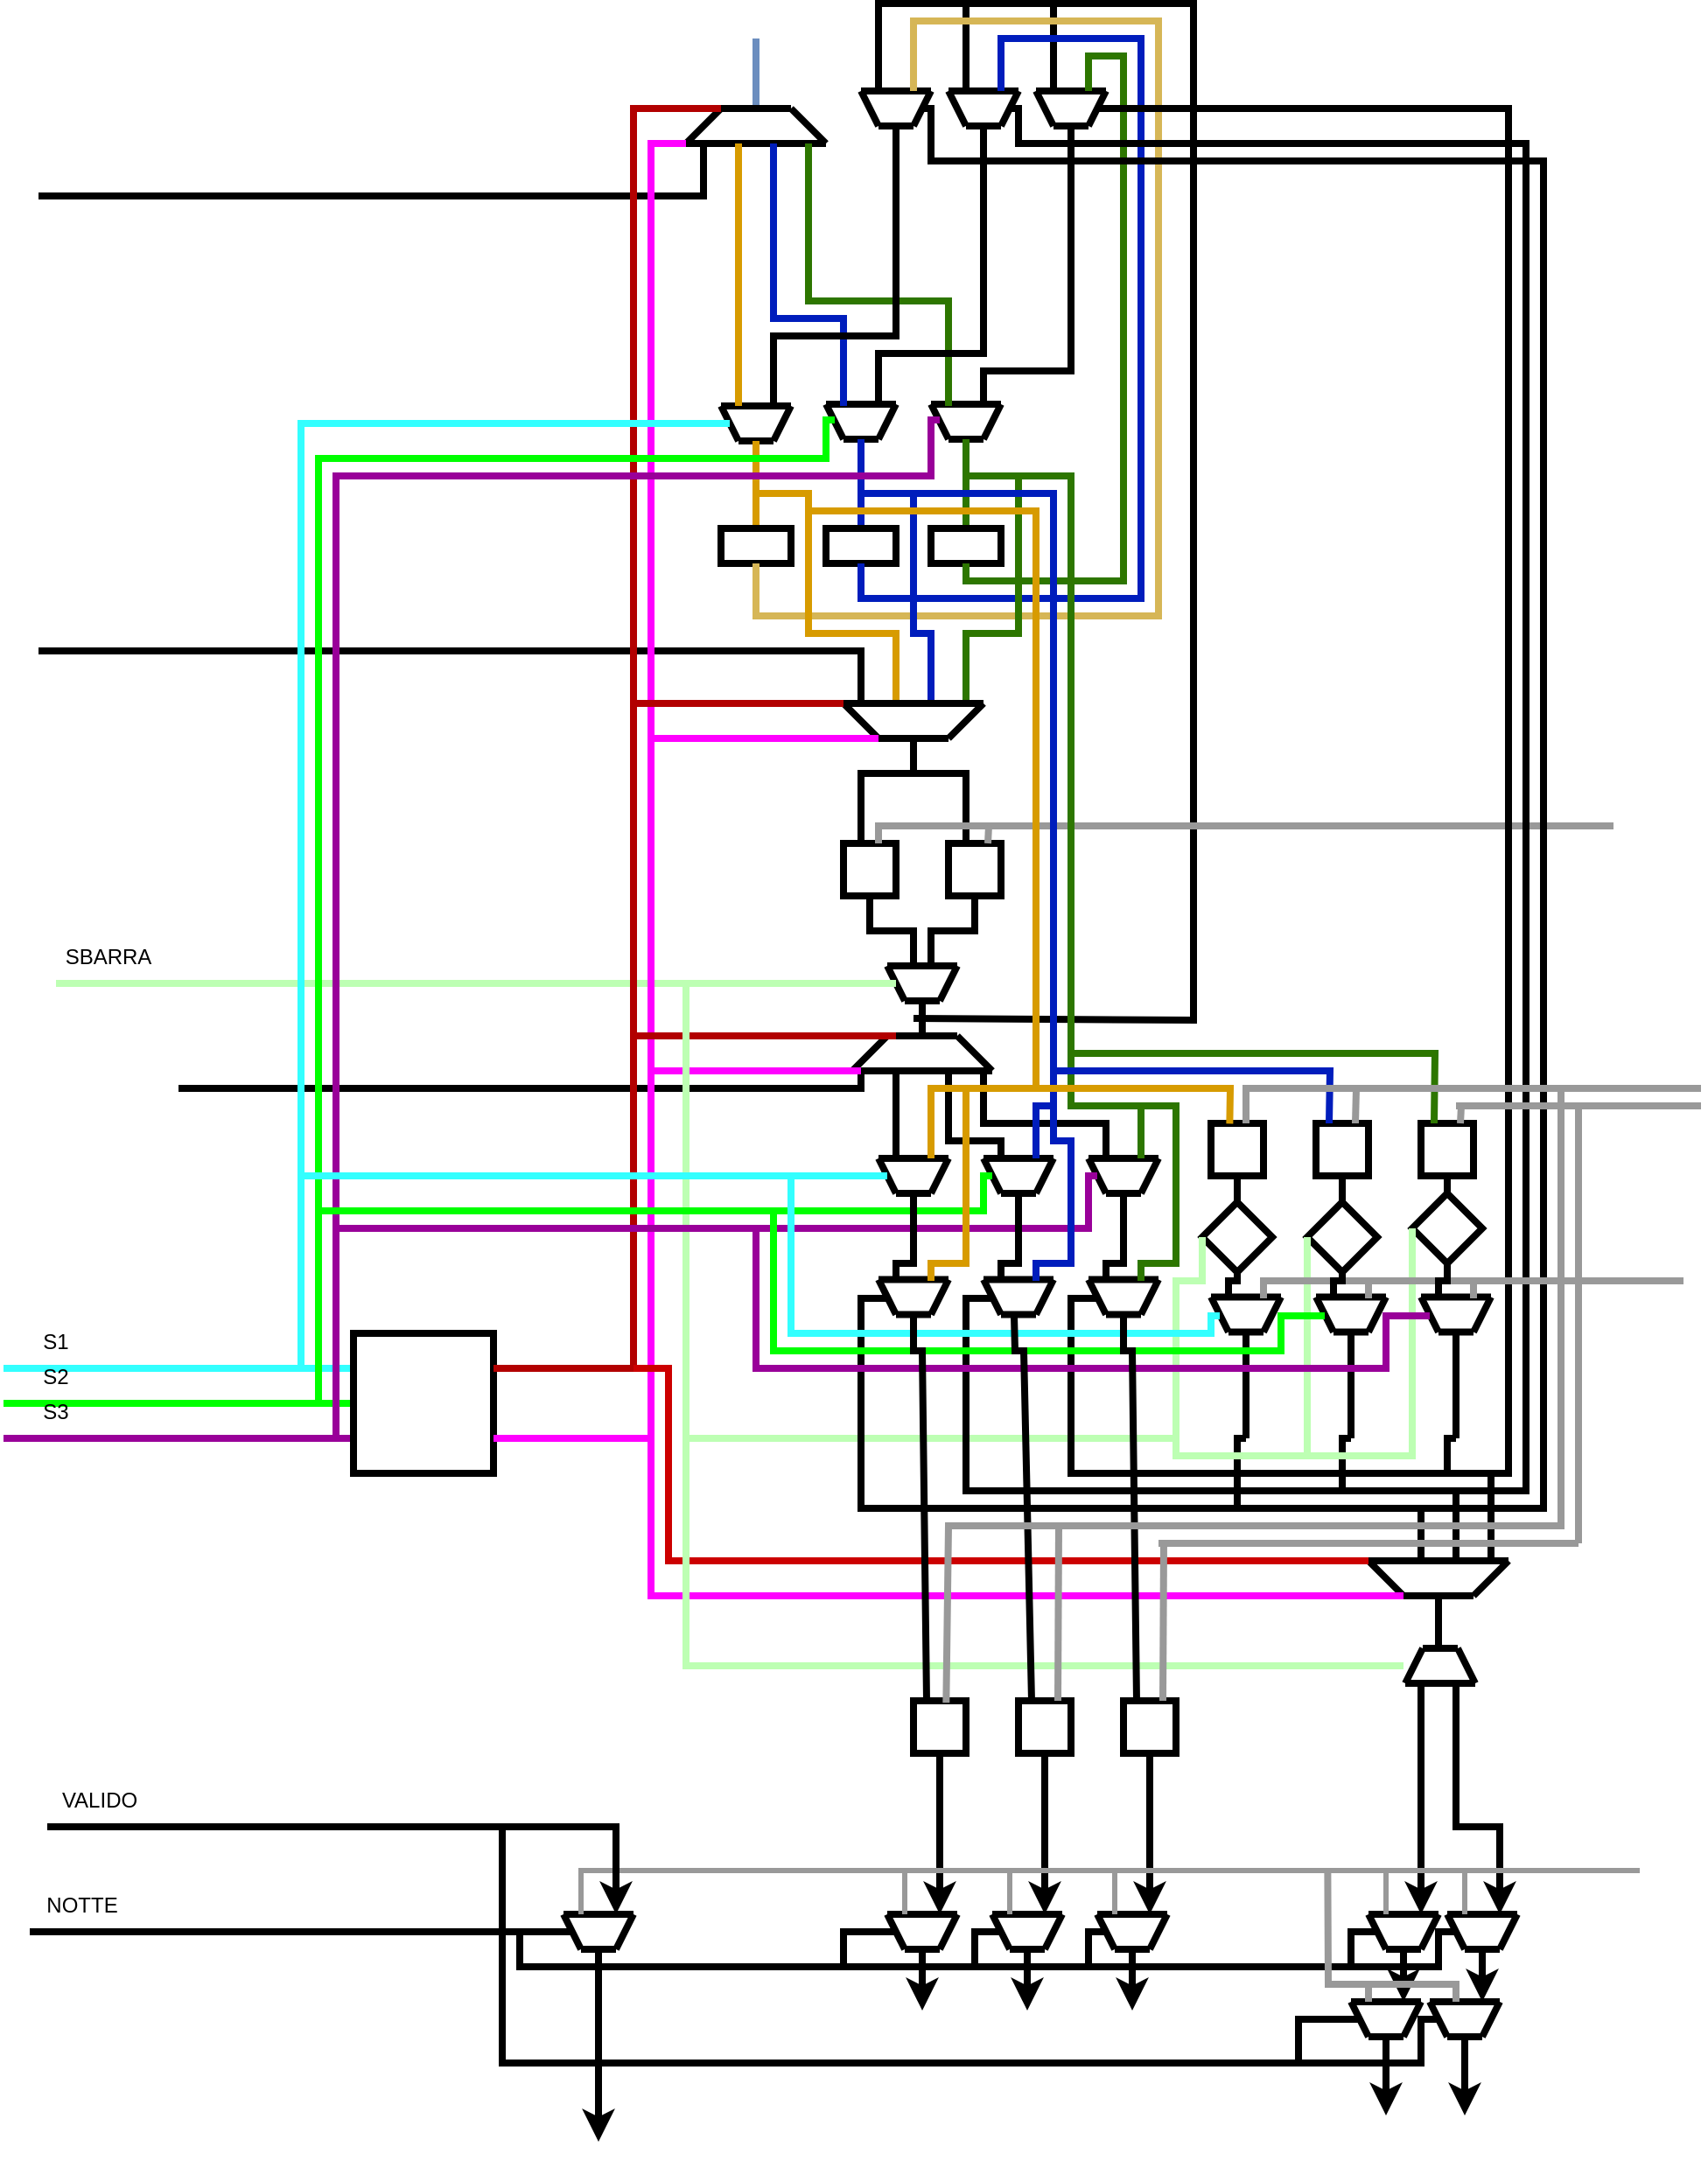<mxfile version="20.8.10" type="github">
  <diagram name="Pagina-1" id="YSNBQgDCkUt4jB2jJ9PV">
    <mxGraphModel dx="2848" dy="2540" grid="1" gridSize="5" guides="1" tooltips="1" connect="1" arrows="1" fold="1" page="1" pageScale="1" pageWidth="827" pageHeight="1169" math="0" shadow="0">
      <root>
        <mxCell id="0" />
        <mxCell id="1" parent="0" />
        <mxCell id="_pNcX6U958TQj2iGUCa4-34" value="" style="endArrow=none;html=1;rounded=0;strokeWidth=4;labelBackgroundColor=none;fontColor=default;shadow=0;fillColor=#dae8fc;strokeColor=#6c8ebf;" parent="1" edge="1">
          <mxGeometry width="50" height="50" relative="1" as="geometry">
            <mxPoint x="-1390" y="-2187" as="sourcePoint" />
            <mxPoint x="-1390" y="-2227" as="targetPoint" />
          </mxGeometry>
        </mxCell>
        <mxCell id="_pNcX6U958TQj2iGUCa4-36" value="" style="endArrow=none;html=1;rounded=0;shadow=0;strokeWidth=4;" parent="1" edge="1">
          <mxGeometry width="50" height="50" relative="1" as="geometry">
            <mxPoint x="-1410" y="-2187" as="sourcePoint" />
            <mxPoint x="-1370" y="-2187" as="targetPoint" />
          </mxGeometry>
        </mxCell>
        <mxCell id="_pNcX6U958TQj2iGUCa4-38" value="" style="endArrow=none;html=1;rounded=0;shadow=0;strokeWidth=4;" parent="1" edge="1">
          <mxGeometry width="50" height="50" relative="1" as="geometry">
            <mxPoint x="-1430" y="-2167" as="sourcePoint" />
            <mxPoint x="-1350" y="-2167" as="targetPoint" />
          </mxGeometry>
        </mxCell>
        <mxCell id="_pNcX6U958TQj2iGUCa4-39" value="" style="endArrow=none;html=1;rounded=0;shadow=0;strokeWidth=4;" parent="1" edge="1">
          <mxGeometry width="50" height="50" relative="1" as="geometry">
            <mxPoint x="-1430" y="-2167" as="sourcePoint" />
            <mxPoint x="-1410" y="-2187" as="targetPoint" />
          </mxGeometry>
        </mxCell>
        <mxCell id="_pNcX6U958TQj2iGUCa4-40" value="" style="endArrow=none;html=1;rounded=0;shadow=0;strokeWidth=4;" parent="1" edge="1">
          <mxGeometry width="50" height="50" relative="1" as="geometry">
            <mxPoint x="-1350" y="-2167" as="sourcePoint" />
            <mxPoint x="-1370" y="-2187" as="targetPoint" />
          </mxGeometry>
        </mxCell>
        <mxCell id="_pNcX6U958TQj2iGUCa4-41" value="" style="endArrow=none;html=1;rounded=0;shadow=0;strokeWidth=4;" parent="1" edge="1">
          <mxGeometry width="50" height="50" relative="1" as="geometry">
            <mxPoint x="-1800" y="-2137" as="sourcePoint" />
            <mxPoint x="-1420" y="-2167" as="targetPoint" />
            <Array as="points">
              <mxPoint x="-1420" y="-2137" />
            </Array>
          </mxGeometry>
        </mxCell>
        <mxCell id="_pNcX6U958TQj2iGUCa4-81" value="" style="endArrow=none;html=1;rounded=0;shadow=0;strokeWidth=4;" parent="1" edge="1">
          <mxGeometry width="50" height="50" relative="1" as="geometry">
            <mxPoint x="-1410" y="-2017" as="sourcePoint" />
            <mxPoint x="-1370" y="-2017" as="targetPoint" />
          </mxGeometry>
        </mxCell>
        <mxCell id="_pNcX6U958TQj2iGUCa4-82" value="" style="endArrow=none;html=1;rounded=0;shadow=0;strokeWidth=4;" parent="1" edge="1">
          <mxGeometry width="50" height="50" relative="1" as="geometry">
            <mxPoint x="-1400" y="-1997" as="sourcePoint" />
            <mxPoint x="-1380" y="-1997" as="targetPoint" />
          </mxGeometry>
        </mxCell>
        <mxCell id="_pNcX6U958TQj2iGUCa4-83" value="" style="endArrow=none;html=1;rounded=0;shadow=0;strokeWidth=4;" parent="1" edge="1">
          <mxGeometry width="50" height="50" relative="1" as="geometry">
            <mxPoint x="-1380" y="-1997" as="sourcePoint" />
            <mxPoint x="-1370" y="-2017" as="targetPoint" />
          </mxGeometry>
        </mxCell>
        <mxCell id="_pNcX6U958TQj2iGUCa4-84" value="" style="endArrow=none;html=1;rounded=0;shadow=0;strokeWidth=4;" parent="1" edge="1">
          <mxGeometry width="50" height="50" relative="1" as="geometry">
            <mxPoint x="-1400" y="-1997" as="sourcePoint" />
            <mxPoint x="-1410" y="-2017" as="targetPoint" />
          </mxGeometry>
        </mxCell>
        <mxCell id="_pNcX6U958TQj2iGUCa4-85" value="" style="endArrow=none;html=1;rounded=0;shadow=0;strokeWidth=4;exitX=0.5;exitY=0;exitDx=0;exitDy=0;fillColor=#ffe6cc;strokeColor=#d79b00;" parent="1" source="_pNcX6U958TQj2iGUCa4-145" edge="1">
          <mxGeometry width="50" height="50" relative="1" as="geometry">
            <mxPoint x="-1390" y="-1977" as="sourcePoint" />
            <mxPoint x="-1390" y="-1997" as="targetPoint" />
          </mxGeometry>
        </mxCell>
        <mxCell id="_pNcX6U958TQj2iGUCa4-92" value="" style="endArrow=none;html=1;rounded=0;shadow=0;strokeWidth=4;" parent="1" edge="1">
          <mxGeometry width="50" height="50" relative="1" as="geometry">
            <mxPoint x="-1350" y="-2018" as="sourcePoint" />
            <mxPoint x="-1310" y="-2018" as="targetPoint" />
          </mxGeometry>
        </mxCell>
        <mxCell id="_pNcX6U958TQj2iGUCa4-93" value="" style="endArrow=none;html=1;rounded=0;shadow=0;strokeWidth=4;" parent="1" edge="1">
          <mxGeometry width="50" height="50" relative="1" as="geometry">
            <mxPoint x="-1340" y="-1998" as="sourcePoint" />
            <mxPoint x="-1320" y="-1998" as="targetPoint" />
          </mxGeometry>
        </mxCell>
        <mxCell id="_pNcX6U958TQj2iGUCa4-94" value="" style="endArrow=none;html=1;rounded=0;shadow=0;strokeWidth=4;" parent="1" edge="1">
          <mxGeometry width="50" height="50" relative="1" as="geometry">
            <mxPoint x="-1320" y="-1998" as="sourcePoint" />
            <mxPoint x="-1310" y="-2018" as="targetPoint" />
          </mxGeometry>
        </mxCell>
        <mxCell id="_pNcX6U958TQj2iGUCa4-95" value="" style="endArrow=none;html=1;rounded=0;shadow=0;strokeWidth=4;" parent="1" edge="1">
          <mxGeometry width="50" height="50" relative="1" as="geometry">
            <mxPoint x="-1340" y="-1998" as="sourcePoint" />
            <mxPoint x="-1350" y="-2018" as="targetPoint" />
          </mxGeometry>
        </mxCell>
        <mxCell id="_pNcX6U958TQj2iGUCa4-96" value="" style="endArrow=none;html=1;rounded=0;shadow=0;strokeWidth=4;exitX=0.5;exitY=0;exitDx=0;exitDy=0;fillColor=#0050ef;strokeColor=#001DBC;" parent="1" source="_pNcX6U958TQj2iGUCa4-147" edge="1">
          <mxGeometry width="50" height="50" relative="1" as="geometry">
            <mxPoint x="-1330" y="-1978" as="sourcePoint" />
            <mxPoint x="-1330" y="-1998" as="targetPoint" />
          </mxGeometry>
        </mxCell>
        <mxCell id="_pNcX6U958TQj2iGUCa4-99" value="" style="endArrow=none;html=1;rounded=0;shadow=0;strokeWidth=4;" parent="1" edge="1">
          <mxGeometry width="50" height="50" relative="1" as="geometry">
            <mxPoint x="-1290" y="-2018" as="sourcePoint" />
            <mxPoint x="-1250" y="-2018" as="targetPoint" />
          </mxGeometry>
        </mxCell>
        <mxCell id="_pNcX6U958TQj2iGUCa4-100" value="" style="endArrow=none;html=1;rounded=0;shadow=0;strokeWidth=4;" parent="1" edge="1">
          <mxGeometry width="50" height="50" relative="1" as="geometry">
            <mxPoint x="-1280" y="-1998" as="sourcePoint" />
            <mxPoint x="-1260" y="-1998" as="targetPoint" />
          </mxGeometry>
        </mxCell>
        <mxCell id="_pNcX6U958TQj2iGUCa4-101" value="" style="endArrow=none;html=1;rounded=0;shadow=0;strokeWidth=4;" parent="1" edge="1">
          <mxGeometry width="50" height="50" relative="1" as="geometry">
            <mxPoint x="-1260" y="-1998" as="sourcePoint" />
            <mxPoint x="-1250" y="-2018" as="targetPoint" />
          </mxGeometry>
        </mxCell>
        <mxCell id="_pNcX6U958TQj2iGUCa4-102" value="" style="endArrow=none;html=1;rounded=0;shadow=0;strokeWidth=4;" parent="1" edge="1">
          <mxGeometry width="50" height="50" relative="1" as="geometry">
            <mxPoint x="-1280" y="-1998" as="sourcePoint" />
            <mxPoint x="-1290" y="-2018" as="targetPoint" />
          </mxGeometry>
        </mxCell>
        <mxCell id="_pNcX6U958TQj2iGUCa4-103" value="" style="endArrow=none;html=1;rounded=0;shadow=0;strokeWidth=4;exitX=0.5;exitY=0;exitDx=0;exitDy=0;fillColor=#60a917;strokeColor=#2D7600;" parent="1" source="_pNcX6U958TQj2iGUCa4-148" edge="1">
          <mxGeometry width="50" height="50" relative="1" as="geometry">
            <mxPoint x="-1270" y="-1978" as="sourcePoint" />
            <mxPoint x="-1270" y="-1998" as="targetPoint" />
          </mxGeometry>
        </mxCell>
        <mxCell id="_pNcX6U958TQj2iGUCa4-111" value="" style="endArrow=none;html=1;rounded=0;shadow=0;strokeWidth=4;fillColor=#0050ef;strokeColor=#001DBC;" parent="1" edge="1">
          <mxGeometry width="50" height="50" relative="1" as="geometry">
            <mxPoint x="-1380" y="-2167" as="sourcePoint" />
            <mxPoint x="-1340" y="-2017" as="targetPoint" />
            <Array as="points">
              <mxPoint x="-1380" y="-2067" />
              <mxPoint x="-1340" y="-2067" />
            </Array>
          </mxGeometry>
        </mxCell>
        <mxCell id="_pNcX6U958TQj2iGUCa4-113" value="" style="endArrow=none;html=1;rounded=0;shadow=0;strokeWidth=4;fillColor=#60a917;strokeColor=#2D7600;" parent="1" edge="1">
          <mxGeometry width="50" height="50" relative="1" as="geometry">
            <mxPoint x="-1280" y="-2017" as="sourcePoint" />
            <mxPoint x="-1360" y="-2167" as="targetPoint" />
            <Array as="points">
              <mxPoint x="-1280" y="-2077" />
              <mxPoint x="-1360" y="-2077" />
            </Array>
          </mxGeometry>
        </mxCell>
        <mxCell id="_pNcX6U958TQj2iGUCa4-116" value="" style="endArrow=none;html=1;rounded=0;shadow=0;strokeWidth=4;" parent="1" edge="1">
          <mxGeometry width="50" height="50" relative="1" as="geometry">
            <mxPoint x="-1280" y="-2197" as="sourcePoint" />
            <mxPoint x="-1240" y="-2197" as="targetPoint" />
          </mxGeometry>
        </mxCell>
        <mxCell id="_pNcX6U958TQj2iGUCa4-117" value="" style="endArrow=none;html=1;rounded=0;shadow=0;strokeWidth=4;" parent="1" edge="1">
          <mxGeometry width="50" height="50" relative="1" as="geometry">
            <mxPoint x="-1270" y="-2177" as="sourcePoint" />
            <mxPoint x="-1250" y="-2177" as="targetPoint" />
          </mxGeometry>
        </mxCell>
        <mxCell id="_pNcX6U958TQj2iGUCa4-118" value="" style="endArrow=none;html=1;rounded=0;shadow=0;strokeWidth=4;" parent="1" edge="1">
          <mxGeometry width="50" height="50" relative="1" as="geometry">
            <mxPoint x="-1250" y="-2177" as="sourcePoint" />
            <mxPoint x="-1240" y="-2197" as="targetPoint" />
          </mxGeometry>
        </mxCell>
        <mxCell id="_pNcX6U958TQj2iGUCa4-119" value="" style="endArrow=none;html=1;rounded=0;shadow=0;strokeWidth=4;" parent="1" edge="1">
          <mxGeometry width="50" height="50" relative="1" as="geometry">
            <mxPoint x="-1270" y="-2177" as="sourcePoint" />
            <mxPoint x="-1280" y="-2197" as="targetPoint" />
          </mxGeometry>
        </mxCell>
        <mxCell id="_pNcX6U958TQj2iGUCa4-120" value="" style="endArrow=none;html=1;rounded=0;shadow=0;strokeWidth=4;" parent="1" edge="1">
          <mxGeometry width="50" height="50" relative="1" as="geometry">
            <mxPoint x="-1260" y="-2157" as="sourcePoint" />
            <mxPoint x="-1260" y="-2177" as="targetPoint" />
          </mxGeometry>
        </mxCell>
        <mxCell id="_pNcX6U958TQj2iGUCa4-121" value="" style="endArrow=none;html=1;rounded=0;shadow=0;strokeWidth=4;" parent="1" edge="1">
          <mxGeometry width="50" height="50" relative="1" as="geometry">
            <mxPoint x="-1270" y="-2197" as="sourcePoint" />
            <mxPoint x="-1270" y="-2247" as="targetPoint" />
          </mxGeometry>
        </mxCell>
        <mxCell id="_pNcX6U958TQj2iGUCa4-123" value="" style="endArrow=none;html=1;rounded=0;shadow=0;strokeWidth=4;" parent="1" edge="1">
          <mxGeometry width="50" height="50" relative="1" as="geometry">
            <mxPoint x="-1330" y="-2197" as="sourcePoint" />
            <mxPoint x="-1290" y="-2197" as="targetPoint" />
          </mxGeometry>
        </mxCell>
        <mxCell id="_pNcX6U958TQj2iGUCa4-124" value="" style="endArrow=none;html=1;rounded=0;shadow=0;strokeWidth=4;" parent="1" edge="1">
          <mxGeometry width="50" height="50" relative="1" as="geometry">
            <mxPoint x="-1320" y="-2177" as="sourcePoint" />
            <mxPoint x="-1300" y="-2177" as="targetPoint" />
          </mxGeometry>
        </mxCell>
        <mxCell id="_pNcX6U958TQj2iGUCa4-125" value="" style="endArrow=none;html=1;rounded=0;shadow=0;strokeWidth=4;" parent="1" edge="1">
          <mxGeometry width="50" height="50" relative="1" as="geometry">
            <mxPoint x="-1300" y="-2177" as="sourcePoint" />
            <mxPoint x="-1290" y="-2197" as="targetPoint" />
          </mxGeometry>
        </mxCell>
        <mxCell id="_pNcX6U958TQj2iGUCa4-126" value="" style="endArrow=none;html=1;rounded=0;shadow=0;strokeWidth=4;" parent="1" edge="1">
          <mxGeometry width="50" height="50" relative="1" as="geometry">
            <mxPoint x="-1320" y="-2177" as="sourcePoint" />
            <mxPoint x="-1330" y="-2197" as="targetPoint" />
          </mxGeometry>
        </mxCell>
        <mxCell id="_pNcX6U958TQj2iGUCa4-127" value="" style="endArrow=none;html=1;rounded=0;shadow=0;strokeWidth=4;" parent="1" edge="1">
          <mxGeometry width="50" height="50" relative="1" as="geometry">
            <mxPoint x="-1310" y="-2157" as="sourcePoint" />
            <mxPoint x="-1310" y="-2177" as="targetPoint" />
          </mxGeometry>
        </mxCell>
        <mxCell id="_pNcX6U958TQj2iGUCa4-128" value="" style="endArrow=none;html=1;rounded=0;shadow=0;strokeWidth=4;" parent="1" edge="1">
          <mxGeometry width="50" height="50" relative="1" as="geometry">
            <mxPoint x="-1320" y="-2197" as="sourcePoint" />
            <mxPoint x="-1300" y="-1667" as="targetPoint" />
            <Array as="points">
              <mxPoint x="-1320" y="-2247" />
              <mxPoint x="-1140" y="-2247" />
              <mxPoint x="-1140" y="-1666" />
            </Array>
          </mxGeometry>
        </mxCell>
        <mxCell id="_pNcX6U958TQj2iGUCa4-130" value="" style="endArrow=none;html=1;rounded=0;shadow=0;strokeWidth=4;" parent="1" edge="1">
          <mxGeometry width="50" height="50" relative="1" as="geometry">
            <mxPoint x="-1230" y="-2197" as="sourcePoint" />
            <mxPoint x="-1190" y="-2197" as="targetPoint" />
          </mxGeometry>
        </mxCell>
        <mxCell id="_pNcX6U958TQj2iGUCa4-131" value="" style="endArrow=none;html=1;rounded=0;shadow=0;strokeWidth=4;" parent="1" edge="1">
          <mxGeometry width="50" height="50" relative="1" as="geometry">
            <mxPoint x="-1220" y="-2177" as="sourcePoint" />
            <mxPoint x="-1200" y="-2177" as="targetPoint" />
          </mxGeometry>
        </mxCell>
        <mxCell id="_pNcX6U958TQj2iGUCa4-132" value="" style="endArrow=none;html=1;rounded=0;shadow=0;strokeWidth=4;" parent="1" edge="1">
          <mxGeometry width="50" height="50" relative="1" as="geometry">
            <mxPoint x="-1200" y="-2177" as="sourcePoint" />
            <mxPoint x="-1190" y="-2197" as="targetPoint" />
          </mxGeometry>
        </mxCell>
        <mxCell id="_pNcX6U958TQj2iGUCa4-133" value="" style="endArrow=none;html=1;rounded=0;shadow=0;strokeWidth=4;" parent="1" edge="1">
          <mxGeometry width="50" height="50" relative="1" as="geometry">
            <mxPoint x="-1220" y="-2177" as="sourcePoint" />
            <mxPoint x="-1230" y="-2197" as="targetPoint" />
          </mxGeometry>
        </mxCell>
        <mxCell id="_pNcX6U958TQj2iGUCa4-134" value="" style="endArrow=none;html=1;rounded=0;shadow=0;strokeWidth=4;" parent="1" edge="1">
          <mxGeometry width="50" height="50" relative="1" as="geometry">
            <mxPoint x="-1210" y="-2157" as="sourcePoint" />
            <mxPoint x="-1210" y="-2177" as="targetPoint" />
          </mxGeometry>
        </mxCell>
        <mxCell id="_pNcX6U958TQj2iGUCa4-135" value="" style="endArrow=none;html=1;rounded=0;shadow=0;strokeWidth=4;" parent="1" edge="1">
          <mxGeometry width="50" height="50" relative="1" as="geometry">
            <mxPoint x="-1220" y="-2197" as="sourcePoint" />
            <mxPoint x="-1220" y="-2247" as="targetPoint" />
          </mxGeometry>
        </mxCell>
        <mxCell id="_pNcX6U958TQj2iGUCa4-141" value="" style="endArrow=none;html=1;rounded=0;shadow=0;strokeWidth=4;" parent="1" edge="1">
          <mxGeometry width="50" height="50" relative="1" as="geometry">
            <mxPoint x="-1320" y="-2017" as="sourcePoint" />
            <mxPoint x="-1260" y="-2157" as="targetPoint" />
            <Array as="points">
              <mxPoint x="-1320" y="-2047" />
              <mxPoint x="-1260" y="-2047" />
            </Array>
          </mxGeometry>
        </mxCell>
        <mxCell id="_pNcX6U958TQj2iGUCa4-145" value="" style="rounded=0;whiteSpace=wrap;html=1;strokeWidth=4;" parent="1" vertex="1">
          <mxGeometry x="-1410" y="-1947" width="40" height="20" as="geometry" />
        </mxCell>
        <mxCell id="_pNcX6U958TQj2iGUCa4-147" value="" style="rounded=0;whiteSpace=wrap;html=1;strokeWidth=4;" parent="1" vertex="1">
          <mxGeometry x="-1350" y="-1947" width="40" height="20" as="geometry" />
        </mxCell>
        <mxCell id="_pNcX6U958TQj2iGUCa4-148" value="" style="rounded=0;whiteSpace=wrap;html=1;strokeWidth=4;" parent="1" vertex="1">
          <mxGeometry x="-1290" y="-1947" width="40" height="20" as="geometry" />
        </mxCell>
        <mxCell id="_pNcX6U958TQj2iGUCa4-162" value="" style="endArrow=none;html=1;rounded=0;shadow=0;strokeWidth=4;exitX=0.5;exitY=1;exitDx=0;exitDy=0;fillColor=#60a917;strokeColor=#2D7600;" parent="1" source="_pNcX6U958TQj2iGUCa4-148" edge="1">
          <mxGeometry width="50" height="50" relative="1" as="geometry">
            <mxPoint x="-1270" y="-1917" as="sourcePoint" />
            <mxPoint x="-1200" y="-2197" as="targetPoint" />
            <Array as="points">
              <mxPoint x="-1270" y="-1917" />
              <mxPoint x="-1180" y="-1917" />
              <mxPoint x="-1180" y="-2217" />
              <mxPoint x="-1200" y="-2217" />
            </Array>
          </mxGeometry>
        </mxCell>
        <mxCell id="_pNcX6U958TQj2iGUCa4-163" value="" style="endArrow=none;html=1;rounded=0;shadow=0;strokeWidth=4;exitX=0.5;exitY=1;exitDx=0;exitDy=0;fillColor=#0050ef;strokeColor=#001DBC;" parent="1" source="_pNcX6U958TQj2iGUCa4-147" edge="1">
          <mxGeometry width="50" height="50" relative="1" as="geometry">
            <mxPoint x="-1260" y="-1917" as="sourcePoint" />
            <mxPoint x="-1250" y="-2197" as="targetPoint" />
            <Array as="points">
              <mxPoint x="-1330" y="-1907" />
              <mxPoint x="-1170" y="-1907" />
              <mxPoint x="-1170" y="-2227" />
              <mxPoint x="-1250" y="-2227" />
            </Array>
          </mxGeometry>
        </mxCell>
        <mxCell id="_pNcX6U958TQj2iGUCa4-164" value="" style="endArrow=none;html=1;rounded=0;shadow=0;strokeWidth=4;exitX=0.5;exitY=1;exitDx=0;exitDy=0;fillColor=#fff2cc;strokeColor=#d6b656;" parent="1" source="_pNcX6U958TQj2iGUCa4-145" edge="1">
          <mxGeometry width="50" height="50" relative="1" as="geometry">
            <mxPoint x="-1250" y="-1907" as="sourcePoint" />
            <mxPoint x="-1300" y="-2197" as="targetPoint" />
            <Array as="points">
              <mxPoint x="-1390" y="-1897" />
              <mxPoint x="-1160" y="-1897" />
              <mxPoint x="-1160" y="-2237" />
              <mxPoint x="-1300" y="-2237" />
            </Array>
          </mxGeometry>
        </mxCell>
        <mxCell id="_pNcX6U958TQj2iGUCa4-165" value="" style="endArrow=none;html=1;rounded=0;shadow=0;strokeWidth=4;" parent="1" edge="1">
          <mxGeometry width="50" height="50" relative="1" as="geometry">
            <mxPoint x="-1260" y="-2017" as="sourcePoint" />
            <mxPoint x="-1210" y="-2157" as="targetPoint" />
            <Array as="points">
              <mxPoint x="-1260" y="-2037" />
              <mxPoint x="-1210" y="-2037" />
            </Array>
          </mxGeometry>
        </mxCell>
        <mxCell id="_pNcX6U958TQj2iGUCa4-166" value="" style="endArrow=none;html=1;rounded=0;shadow=0;strokeWidth=4;" parent="1" edge="1">
          <mxGeometry width="50" height="50" relative="1" as="geometry">
            <mxPoint x="-1380" y="-2017" as="sourcePoint" />
            <mxPoint x="-1310" y="-2157" as="targetPoint" />
            <Array as="points">
              <mxPoint x="-1380" y="-2057" />
              <mxPoint x="-1310" y="-2057" />
            </Array>
          </mxGeometry>
        </mxCell>
        <mxCell id="_pNcX6U958TQj2iGUCa4-167" value="" style="endArrow=none;html=1;rounded=0;shadow=0;strokeWidth=4;fillColor=#ffe6cc;strokeColor=#d79b00;" parent="1" edge="1">
          <mxGeometry width="50" height="50" relative="1" as="geometry">
            <mxPoint x="-1310" y="-1847" as="sourcePoint" />
            <mxPoint x="-1390" y="-1967" as="targetPoint" />
            <Array as="points">
              <mxPoint x="-1310" y="-1887" />
              <mxPoint x="-1360" y="-1887" />
              <mxPoint x="-1360" y="-1967" />
            </Array>
          </mxGeometry>
        </mxCell>
        <mxCell id="_pNcX6U958TQj2iGUCa4-168" value="" style="endArrow=none;html=1;rounded=0;shadow=0;strokeWidth=4;fillColor=#0050ef;strokeColor=#001DBC;" parent="1" edge="1">
          <mxGeometry width="50" height="50" relative="1" as="geometry">
            <mxPoint x="-1290" y="-1847" as="sourcePoint" />
            <mxPoint x="-1330" y="-1967" as="targetPoint" />
            <Array as="points">
              <mxPoint x="-1290" y="-1887" />
              <mxPoint x="-1300" y="-1887" />
              <mxPoint x="-1300" y="-1967" />
            </Array>
          </mxGeometry>
        </mxCell>
        <mxCell id="_pNcX6U958TQj2iGUCa4-169" value="" style="endArrow=none;html=1;rounded=0;shadow=0;strokeWidth=4;fillColor=#60a917;strokeColor=#2D7600;" parent="1" edge="1">
          <mxGeometry width="50" height="50" relative="1" as="geometry">
            <mxPoint x="-1270" y="-1847" as="sourcePoint" />
            <mxPoint x="-1270" y="-1977" as="targetPoint" />
            <Array as="points">
              <mxPoint x="-1270" y="-1887" />
              <mxPoint x="-1240" y="-1887" />
              <mxPoint x="-1240" y="-1977" />
            </Array>
          </mxGeometry>
        </mxCell>
        <mxCell id="_pNcX6U958TQj2iGUCa4-170" value="" style="endArrow=none;html=1;rounded=0;shadow=0;strokeWidth=4;" parent="1" edge="1">
          <mxGeometry width="50" height="50" relative="1" as="geometry">
            <mxPoint x="-1340" y="-1847" as="sourcePoint" />
            <mxPoint x="-1260" y="-1847" as="targetPoint" />
          </mxGeometry>
        </mxCell>
        <mxCell id="_pNcX6U958TQj2iGUCa4-171" value="" style="endArrow=none;html=1;rounded=0;shadow=0;strokeWidth=4;" parent="1" edge="1">
          <mxGeometry width="50" height="50" relative="1" as="geometry">
            <mxPoint x="-1320" y="-1827" as="sourcePoint" />
            <mxPoint x="-1280" y="-1827" as="targetPoint" />
            <Array as="points">
              <mxPoint x="-1300" y="-1827" />
            </Array>
          </mxGeometry>
        </mxCell>
        <mxCell id="_pNcX6U958TQj2iGUCa4-172" value="" style="endArrow=none;html=1;rounded=0;shadow=0;strokeWidth=4;" parent="1" edge="1">
          <mxGeometry width="50" height="50" relative="1" as="geometry">
            <mxPoint x="-1280" y="-1827" as="sourcePoint" />
            <mxPoint x="-1260" y="-1847" as="targetPoint" />
          </mxGeometry>
        </mxCell>
        <mxCell id="_pNcX6U958TQj2iGUCa4-173" value="" style="endArrow=none;html=1;rounded=0;shadow=0;strokeWidth=4;" parent="1" edge="1">
          <mxGeometry width="50" height="50" relative="1" as="geometry">
            <mxPoint x="-1320" y="-1827" as="sourcePoint" />
            <mxPoint x="-1340" y="-1847" as="targetPoint" />
          </mxGeometry>
        </mxCell>
        <mxCell id="_pNcX6U958TQj2iGUCa4-174" value="" style="endArrow=none;html=1;rounded=0;shadow=0;strokeWidth=4;" parent="1" edge="1">
          <mxGeometry width="50" height="50" relative="1" as="geometry">
            <mxPoint x="-1330" y="-1847" as="sourcePoint" />
            <mxPoint x="-1800" y="-1877" as="targetPoint" />
            <Array as="points">
              <mxPoint x="-1330" y="-1877" />
            </Array>
          </mxGeometry>
        </mxCell>
        <mxCell id="_pNcX6U958TQj2iGUCa4-175" value="" style="endArrow=none;html=1;rounded=0;shadow=0;strokeWidth=4;" parent="1" edge="1">
          <mxGeometry width="50" height="50" relative="1" as="geometry">
            <mxPoint x="-1300" y="-1807" as="sourcePoint" />
            <mxPoint x="-1300" y="-1827" as="targetPoint" />
          </mxGeometry>
        </mxCell>
        <mxCell id="_pNcX6U958TQj2iGUCa4-176" value="" style="endArrow=none;html=1;rounded=0;shadow=0;strokeWidth=4;" parent="1" edge="1">
          <mxGeometry width="50" height="50" relative="1" as="geometry">
            <mxPoint x="-1330" y="-1767" as="sourcePoint" />
            <mxPoint x="-1270" y="-1767" as="targetPoint" />
            <Array as="points">
              <mxPoint x="-1330" y="-1807" />
              <mxPoint x="-1270" y="-1807" />
            </Array>
          </mxGeometry>
        </mxCell>
        <mxCell id="_pNcX6U958TQj2iGUCa4-183" value="" style="rounded=0;whiteSpace=wrap;html=1;strokeWidth=4;" parent="1" vertex="1">
          <mxGeometry x="-1340" y="-1767" width="30" height="30" as="geometry" />
        </mxCell>
        <mxCell id="_pNcX6U958TQj2iGUCa4-184" value="" style="rounded=0;whiteSpace=wrap;html=1;strokeWidth=4;" parent="1" vertex="1">
          <mxGeometry x="-1280" y="-1767" width="30" height="30" as="geometry" />
        </mxCell>
        <mxCell id="_pNcX6U958TQj2iGUCa4-185" value="" style="endArrow=none;html=1;rounded=0;shadow=0;strokeWidth=4;strokeColor=#999999;" parent="1" edge="1">
          <mxGeometry width="50" height="50" relative="1" as="geometry">
            <mxPoint x="-1320" y="-1767" as="sourcePoint" />
            <mxPoint x="-900" y="-1777" as="targetPoint" />
            <Array as="points">
              <mxPoint x="-1320" y="-1777" />
            </Array>
          </mxGeometry>
        </mxCell>
        <mxCell id="_pNcX6U958TQj2iGUCa4-188" value="" style="endArrow=none;html=1;rounded=0;shadow=0;strokeWidth=4;exitX=0.75;exitY=0;exitDx=0;exitDy=0;strokeColor=#999999;" parent="1" source="_pNcX6U958TQj2iGUCa4-184" edge="1">
          <mxGeometry width="50" height="50" relative="1" as="geometry">
            <mxPoint x="-1320" y="-1787" as="sourcePoint" />
            <mxPoint x="-1257" y="-1777" as="targetPoint" />
          </mxGeometry>
        </mxCell>
        <mxCell id="_pNcX6U958TQj2iGUCa4-189" value="" style="endArrow=none;html=1;rounded=0;shadow=0;strokeWidth=4;fillColor=#ffe6cc;strokeColor=#d79b00;" parent="1" edge="1">
          <mxGeometry width="50" height="50" relative="1" as="geometry">
            <mxPoint x="-1400" y="-2017" as="sourcePoint" />
            <mxPoint x="-1400" y="-2167" as="targetPoint" />
          </mxGeometry>
        </mxCell>
        <mxCell id="_pNcX6U958TQj2iGUCa4-190" value="" style="endArrow=none;html=1;rounded=0;shadow=0;strokeWidth=4;entryX=0.5;entryY=1;entryDx=0;entryDy=0;" parent="1" target="_pNcX6U958TQj2iGUCa4-183" edge="1">
          <mxGeometry width="50" height="50" relative="1" as="geometry">
            <mxPoint x="-1300" y="-1697" as="sourcePoint" />
            <mxPoint x="-1250" y="-1797" as="targetPoint" />
            <Array as="points">
              <mxPoint x="-1300" y="-1717" />
              <mxPoint x="-1325" y="-1717" />
            </Array>
          </mxGeometry>
        </mxCell>
        <mxCell id="_pNcX6U958TQj2iGUCa4-191" value="" style="endArrow=none;html=1;rounded=0;shadow=0;strokeWidth=4;entryX=0.5;entryY=1;entryDx=0;entryDy=0;" parent="1" target="_pNcX6U958TQj2iGUCa4-184" edge="1">
          <mxGeometry width="50" height="50" relative="1" as="geometry">
            <mxPoint x="-1290" y="-1697" as="sourcePoint" />
            <mxPoint x="-1250" y="-1797" as="targetPoint" />
            <Array as="points">
              <mxPoint x="-1290" y="-1717" />
              <mxPoint x="-1265" y="-1717" />
            </Array>
          </mxGeometry>
        </mxCell>
        <mxCell id="_pNcX6U958TQj2iGUCa4-193" value="" style="endArrow=none;html=1;rounded=0;shadow=0;strokeWidth=4;" parent="1" edge="1">
          <mxGeometry width="50" height="50" relative="1" as="geometry">
            <mxPoint x="-1315" y="-1697" as="sourcePoint" />
            <mxPoint x="-1275" y="-1697" as="targetPoint" />
          </mxGeometry>
        </mxCell>
        <mxCell id="_pNcX6U958TQj2iGUCa4-194" value="" style="endArrow=none;html=1;rounded=0;shadow=0;strokeWidth=4;" parent="1" edge="1">
          <mxGeometry width="50" height="50" relative="1" as="geometry">
            <mxPoint x="-1305" y="-1677" as="sourcePoint" />
            <mxPoint x="-1285" y="-1677" as="targetPoint" />
          </mxGeometry>
        </mxCell>
        <mxCell id="_pNcX6U958TQj2iGUCa4-195" value="" style="endArrow=none;html=1;rounded=0;shadow=0;strokeWidth=4;" parent="1" edge="1">
          <mxGeometry width="50" height="50" relative="1" as="geometry">
            <mxPoint x="-1285" y="-1677" as="sourcePoint" />
            <mxPoint x="-1275" y="-1697" as="targetPoint" />
          </mxGeometry>
        </mxCell>
        <mxCell id="_pNcX6U958TQj2iGUCa4-196" value="" style="endArrow=none;html=1;rounded=0;shadow=0;strokeWidth=4;" parent="1" edge="1">
          <mxGeometry width="50" height="50" relative="1" as="geometry">
            <mxPoint x="-1305" y="-1677" as="sourcePoint" />
            <mxPoint x="-1315" y="-1697" as="targetPoint" />
          </mxGeometry>
        </mxCell>
        <mxCell id="_pNcX6U958TQj2iGUCa4-197" value="" style="endArrow=none;html=1;rounded=0;shadow=0;strokeWidth=4;strokeColor=#BDFFB3;" parent="1" edge="1">
          <mxGeometry width="50" height="50" relative="1" as="geometry">
            <mxPoint x="-1790" y="-1687" as="sourcePoint" />
            <mxPoint x="-1310" y="-1687" as="targetPoint" />
          </mxGeometry>
        </mxCell>
        <mxCell id="_pNcX6U958TQj2iGUCa4-198" value="" style="endArrow=none;html=1;rounded=0;shadow=0;strokeWidth=4;" parent="1" edge="1">
          <mxGeometry width="50" height="50" relative="1" as="geometry">
            <mxPoint x="-1295" y="-1657" as="sourcePoint" />
            <mxPoint x="-1295" y="-1677" as="targetPoint" />
          </mxGeometry>
        </mxCell>
        <mxCell id="_pNcX6U958TQj2iGUCa4-199" value="" style="endArrow=none;html=1;rounded=0;shadow=0;strokeWidth=4;" parent="1" edge="1">
          <mxGeometry width="50" height="50" relative="1" as="geometry">
            <mxPoint x="-1315" y="-1657" as="sourcePoint" />
            <mxPoint x="-1275" y="-1657" as="targetPoint" />
          </mxGeometry>
        </mxCell>
        <mxCell id="_pNcX6U958TQj2iGUCa4-200" value="" style="endArrow=none;html=1;rounded=0;shadow=0;strokeWidth=4;" parent="1" edge="1">
          <mxGeometry width="50" height="50" relative="1" as="geometry">
            <mxPoint x="-1335" y="-1637" as="sourcePoint" />
            <mxPoint x="-1255" y="-1637" as="targetPoint" />
          </mxGeometry>
        </mxCell>
        <mxCell id="_pNcX6U958TQj2iGUCa4-201" value="" style="endArrow=none;html=1;rounded=0;shadow=0;strokeWidth=4;" parent="1" edge="1">
          <mxGeometry width="50" height="50" relative="1" as="geometry">
            <mxPoint x="-1335" y="-1637" as="sourcePoint" />
            <mxPoint x="-1315" y="-1657" as="targetPoint" />
          </mxGeometry>
        </mxCell>
        <mxCell id="_pNcX6U958TQj2iGUCa4-202" value="" style="endArrow=none;html=1;rounded=0;shadow=0;strokeWidth=4;" parent="1" edge="1">
          <mxGeometry width="50" height="50" relative="1" as="geometry">
            <mxPoint x="-1255" y="-1637" as="sourcePoint" />
            <mxPoint x="-1275" y="-1657" as="targetPoint" />
          </mxGeometry>
        </mxCell>
        <mxCell id="_pNcX6U958TQj2iGUCa4-203" value="" style="endArrow=none;html=1;rounded=0;shadow=0;strokeWidth=4;" parent="1" edge="1">
          <mxGeometry width="50" height="50" relative="1" as="geometry">
            <mxPoint x="-1720" y="-1627" as="sourcePoint" />
            <mxPoint x="-1330" y="-1637" as="targetPoint" />
            <Array as="points">
              <mxPoint x="-1330" y="-1627" />
            </Array>
          </mxGeometry>
        </mxCell>
        <mxCell id="_pNcX6U958TQj2iGUCa4-204" value="" style="endArrow=none;html=1;rounded=0;shadow=0;strokeWidth=4;" parent="1" edge="1">
          <mxGeometry width="50" height="50" relative="1" as="geometry">
            <mxPoint x="-1310" y="-1587" as="sourcePoint" />
            <mxPoint x="-1310" y="-1637" as="targetPoint" />
          </mxGeometry>
        </mxCell>
        <mxCell id="_pNcX6U958TQj2iGUCa4-206" value="" style="endArrow=none;html=1;rounded=0;shadow=0;strokeWidth=4;" parent="1" edge="1">
          <mxGeometry width="50" height="50" relative="1" as="geometry">
            <mxPoint x="-1250" y="-1587" as="sourcePoint" />
            <mxPoint x="-1280" y="-1637" as="targetPoint" />
            <Array as="points">
              <mxPoint x="-1250" y="-1597" />
              <mxPoint x="-1280" y="-1597" />
            </Array>
          </mxGeometry>
        </mxCell>
        <mxCell id="_pNcX6U958TQj2iGUCa4-207" value="" style="endArrow=none;html=1;rounded=0;shadow=0;strokeWidth=4;" parent="1" edge="1">
          <mxGeometry width="50" height="50" relative="1" as="geometry">
            <mxPoint x="-1190" y="-1587" as="sourcePoint" />
            <mxPoint x="-1260" y="-1637" as="targetPoint" />
            <Array as="points">
              <mxPoint x="-1190" y="-1607" />
              <mxPoint x="-1260" y="-1607" />
            </Array>
          </mxGeometry>
        </mxCell>
        <mxCell id="_pNcX6U958TQj2iGUCa4-208" value="" style="endArrow=none;html=1;rounded=0;shadow=0;strokeWidth=4;" parent="1" edge="1">
          <mxGeometry width="50" height="50" relative="1" as="geometry">
            <mxPoint x="-1320" y="-1587" as="sourcePoint" />
            <mxPoint x="-1280" y="-1587" as="targetPoint" />
          </mxGeometry>
        </mxCell>
        <mxCell id="_pNcX6U958TQj2iGUCa4-209" value="" style="endArrow=none;html=1;rounded=0;shadow=0;strokeWidth=4;" parent="1" edge="1">
          <mxGeometry width="50" height="50" relative="1" as="geometry">
            <mxPoint x="-1310" y="-1567" as="sourcePoint" />
            <mxPoint x="-1290" y="-1567" as="targetPoint" />
          </mxGeometry>
        </mxCell>
        <mxCell id="_pNcX6U958TQj2iGUCa4-210" value="" style="endArrow=none;html=1;rounded=0;shadow=0;strokeWidth=4;" parent="1" edge="1">
          <mxGeometry width="50" height="50" relative="1" as="geometry">
            <mxPoint x="-1290" y="-1567" as="sourcePoint" />
            <mxPoint x="-1280" y="-1587" as="targetPoint" />
          </mxGeometry>
        </mxCell>
        <mxCell id="_pNcX6U958TQj2iGUCa4-211" value="" style="endArrow=none;html=1;rounded=0;shadow=0;strokeWidth=4;" parent="1" edge="1">
          <mxGeometry width="50" height="50" relative="1" as="geometry">
            <mxPoint x="-1310" y="-1567" as="sourcePoint" />
            <mxPoint x="-1320" y="-1587" as="targetPoint" />
          </mxGeometry>
        </mxCell>
        <mxCell id="_pNcX6U958TQj2iGUCa4-212" value="" style="endArrow=none;html=1;rounded=0;shadow=0;strokeWidth=4;" parent="1" edge="1">
          <mxGeometry width="50" height="50" relative="1" as="geometry">
            <mxPoint x="-1260" y="-1587" as="sourcePoint" />
            <mxPoint x="-1220" y="-1587" as="targetPoint" />
          </mxGeometry>
        </mxCell>
        <mxCell id="_pNcX6U958TQj2iGUCa4-213" value="" style="endArrow=none;html=1;rounded=0;shadow=0;strokeWidth=4;" parent="1" edge="1">
          <mxGeometry width="50" height="50" relative="1" as="geometry">
            <mxPoint x="-1250" y="-1567" as="sourcePoint" />
            <mxPoint x="-1230" y="-1567" as="targetPoint" />
          </mxGeometry>
        </mxCell>
        <mxCell id="_pNcX6U958TQj2iGUCa4-214" value="" style="endArrow=none;html=1;rounded=0;shadow=0;strokeWidth=4;" parent="1" edge="1">
          <mxGeometry width="50" height="50" relative="1" as="geometry">
            <mxPoint x="-1230" y="-1567" as="sourcePoint" />
            <mxPoint x="-1220" y="-1587" as="targetPoint" />
          </mxGeometry>
        </mxCell>
        <mxCell id="_pNcX6U958TQj2iGUCa4-215" value="" style="endArrow=none;html=1;rounded=0;shadow=0;strokeWidth=4;" parent="1" edge="1">
          <mxGeometry width="50" height="50" relative="1" as="geometry">
            <mxPoint x="-1250" y="-1567" as="sourcePoint" />
            <mxPoint x="-1260" y="-1587" as="targetPoint" />
          </mxGeometry>
        </mxCell>
        <mxCell id="_pNcX6U958TQj2iGUCa4-216" value="" style="endArrow=none;html=1;rounded=0;shadow=0;strokeWidth=4;" parent="1" edge="1">
          <mxGeometry width="50" height="50" relative="1" as="geometry">
            <mxPoint x="-1200" y="-1587" as="sourcePoint" />
            <mxPoint x="-1160" y="-1587" as="targetPoint" />
          </mxGeometry>
        </mxCell>
        <mxCell id="_pNcX6U958TQj2iGUCa4-217" value="" style="endArrow=none;html=1;rounded=0;shadow=0;strokeWidth=4;" parent="1" edge="1">
          <mxGeometry width="50" height="50" relative="1" as="geometry">
            <mxPoint x="-1190" y="-1567" as="sourcePoint" />
            <mxPoint x="-1170" y="-1567" as="targetPoint" />
          </mxGeometry>
        </mxCell>
        <mxCell id="_pNcX6U958TQj2iGUCa4-218" value="" style="endArrow=none;html=1;rounded=0;shadow=0;strokeWidth=4;" parent="1" edge="1">
          <mxGeometry width="50" height="50" relative="1" as="geometry">
            <mxPoint x="-1170" y="-1567" as="sourcePoint" />
            <mxPoint x="-1160" y="-1587" as="targetPoint" />
          </mxGeometry>
        </mxCell>
        <mxCell id="_pNcX6U958TQj2iGUCa4-219" value="" style="endArrow=none;html=1;rounded=0;shadow=0;strokeWidth=4;" parent="1" edge="1">
          <mxGeometry width="50" height="50" relative="1" as="geometry">
            <mxPoint x="-1190" y="-1567" as="sourcePoint" />
            <mxPoint x="-1200" y="-1587" as="targetPoint" />
          </mxGeometry>
        </mxCell>
        <mxCell id="_pNcX6U958TQj2iGUCa4-220" value="" style="endArrow=none;html=1;rounded=0;shadow=0;strokeWidth=4;fillColor=#ffe6cc;strokeColor=#d79b00;" parent="1" edge="1">
          <mxGeometry width="50" height="50" relative="1" as="geometry">
            <mxPoint x="-1290" y="-1587" as="sourcePoint" />
            <mxPoint x="-1360" y="-1957" as="targetPoint" />
            <Array as="points">
              <mxPoint x="-1290" y="-1627" />
              <mxPoint x="-1260" y="-1627" />
              <mxPoint x="-1230" y="-1627" />
              <mxPoint x="-1230" y="-1957" />
            </Array>
          </mxGeometry>
        </mxCell>
        <mxCell id="_pNcX6U958TQj2iGUCa4-221" value="" style="endArrow=none;html=1;rounded=0;shadow=0;strokeWidth=4;fillColor=#0050ef;strokeColor=#001DBC;" parent="1" edge="1">
          <mxGeometry width="50" height="50" relative="1" as="geometry">
            <mxPoint x="-1230" y="-1587" as="sourcePoint" />
            <mxPoint x="-1300" y="-1967" as="targetPoint" />
            <Array as="points">
              <mxPoint x="-1230" y="-1617" />
              <mxPoint x="-1220" y="-1617" />
              <mxPoint x="-1220" y="-1967" />
            </Array>
          </mxGeometry>
        </mxCell>
        <mxCell id="_pNcX6U958TQj2iGUCa4-222" value="" style="endArrow=none;html=1;rounded=0;shadow=0;strokeWidth=4;fillColor=#60a917;strokeColor=#2D7600;" parent="1" edge="1">
          <mxGeometry width="50" height="50" relative="1" as="geometry">
            <mxPoint x="-1170" y="-1587" as="sourcePoint" />
            <mxPoint x="-1240" y="-1977" as="targetPoint" />
            <Array as="points">
              <mxPoint x="-1170" y="-1617" />
              <mxPoint x="-1210" y="-1617" />
              <mxPoint x="-1210" y="-1977" />
            </Array>
          </mxGeometry>
        </mxCell>
        <mxCell id="_pNcX6U958TQj2iGUCa4-227" value="" style="whiteSpace=wrap;html=1;aspect=fixed;strokeWidth=4;" parent="1" vertex="1">
          <mxGeometry x="-1300" y="-1277" width="30" height="30" as="geometry" />
        </mxCell>
        <mxCell id="_pNcX6U958TQj2iGUCa4-228" value="" style="whiteSpace=wrap;html=1;aspect=fixed;strokeWidth=4;" parent="1" vertex="1">
          <mxGeometry x="-1240" y="-1277" width="30" height="30" as="geometry" />
        </mxCell>
        <mxCell id="_pNcX6U958TQj2iGUCa4-230" value="" style="whiteSpace=wrap;html=1;aspect=fixed;strokeWidth=4;" parent="1" vertex="1">
          <mxGeometry x="-1130" y="-1607" width="30" height="30" as="geometry" />
        </mxCell>
        <mxCell id="_pNcX6U958TQj2iGUCa4-231" value="" style="whiteSpace=wrap;html=1;aspect=fixed;strokeWidth=4;" parent="1" vertex="1">
          <mxGeometry x="-1070" y="-1607" width="30" height="30" as="geometry" />
        </mxCell>
        <mxCell id="_pNcX6U958TQj2iGUCa4-232" value="" style="whiteSpace=wrap;html=1;aspect=fixed;strokeWidth=4;" parent="1" vertex="1">
          <mxGeometry x="-1010" y="-1607" width="30" height="30" as="geometry" />
        </mxCell>
        <mxCell id="_pNcX6U958TQj2iGUCa4-233" value="" style="endArrow=classic;html=1;rounded=0;shadow=0;strokeWidth=4;exitX=0.5;exitY=1;exitDx=0;exitDy=0;" parent="1" source="_pNcX6U958TQj2iGUCa4-227" edge="1">
          <mxGeometry width="50" height="50" relative="1" as="geometry">
            <mxPoint x="-1130" y="-1557" as="sourcePoint" />
            <mxPoint x="-1285" y="-1155" as="targetPoint" />
          </mxGeometry>
        </mxCell>
        <mxCell id="_pNcX6U958TQj2iGUCa4-234" value="" style="endArrow=classic;html=1;rounded=0;shadow=0;strokeWidth=4;exitX=0.5;exitY=1;exitDx=0;exitDy=0;" parent="1" source="_pNcX6U958TQj2iGUCa4-228" edge="1">
          <mxGeometry width="50" height="50" relative="1" as="geometry">
            <mxPoint x="-1235.43" y="-1487" as="sourcePoint" />
            <mxPoint x="-1225" y="-1155" as="targetPoint" />
          </mxGeometry>
        </mxCell>
        <mxCell id="_pNcX6U958TQj2iGUCa4-235" value="" style="endArrow=classic;html=1;rounded=0;shadow=0;strokeWidth=4;startArrow=none;" parent="1" source="_pNcX6U958TQj2iGUCa4-229" edge="1">
          <mxGeometry width="50" height="50" relative="1" as="geometry">
            <mxPoint x="-1175" y="-1387" as="sourcePoint" />
            <mxPoint x="-1165" y="-1155" as="targetPoint" />
          </mxGeometry>
        </mxCell>
        <mxCell id="_pNcX6U958TQj2iGUCa4-236" value="" style="endArrow=none;html=1;rounded=0;shadow=0;strokeWidth=4;entryX=0.356;entryY=0.006;entryDx=0;entryDy=0;entryPerimeter=0;fillColor=#ffe6cc;strokeColor=#d79b00;" parent="1" target="_pNcX6U958TQj2iGUCa4-230" edge="1">
          <mxGeometry width="50" height="50" relative="1" as="geometry">
            <mxPoint x="-1230" y="-1627" as="sourcePoint" />
            <mxPoint x="-1122" y="-1507" as="targetPoint" />
            <Array as="points">
              <mxPoint x="-1150" y="-1627" />
              <mxPoint x="-1119" y="-1627" />
            </Array>
          </mxGeometry>
        </mxCell>
        <mxCell id="_pNcX6U958TQj2iGUCa4-237" value="" style="endArrow=none;html=1;rounded=0;shadow=0;strokeWidth=4;entryX=0.25;entryY=0;entryDx=0;entryDy=0;fillColor=#0050ef;strokeColor=#001DBC;" parent="1" target="_pNcX6U958TQj2iGUCa4-231" edge="1">
          <mxGeometry width="50" height="50" relative="1" as="geometry">
            <mxPoint x="-1220" y="-1637" as="sourcePoint" />
            <mxPoint x="-1110" y="-1507" as="targetPoint" />
            <Array as="points">
              <mxPoint x="-1062" y="-1637" />
            </Array>
          </mxGeometry>
        </mxCell>
        <mxCell id="_pNcX6U958TQj2iGUCa4-238" value="" style="endArrow=none;html=1;rounded=0;shadow=0;strokeWidth=4;entryX=0.25;entryY=0;entryDx=0;entryDy=0;fillColor=#60a917;strokeColor=#2D7600;" parent="1" target="_pNcX6U958TQj2iGUCa4-232" edge="1">
          <mxGeometry width="50" height="50" relative="1" as="geometry">
            <mxPoint x="-1210" y="-1647" as="sourcePoint" />
            <mxPoint x="-1100" y="-1497" as="targetPoint" />
            <Array as="points">
              <mxPoint x="-1002" y="-1647" />
            </Array>
          </mxGeometry>
        </mxCell>
        <mxCell id="_pNcX6U958TQj2iGUCa4-247" value="" style="endArrow=none;html=1;rounded=0;shadow=0;strokeWidth=4;entryX=0;entryY=0.75;entryDx=0;entryDy=0;strokeColor=#990099;" parent="1" target="_pNcX6U958TQj2iGUCa4-250" edge="1">
          <mxGeometry width="50" height="50" relative="1" as="geometry">
            <mxPoint x="-1820" y="-1427" as="sourcePoint" />
            <mxPoint x="-1680" y="-1427" as="targetPoint" />
          </mxGeometry>
        </mxCell>
        <mxCell id="_pNcX6U958TQj2iGUCa4-248" value="" style="endArrow=none;html=1;rounded=0;shadow=0;strokeWidth=4;entryX=0;entryY=0.5;entryDx=0;entryDy=0;strokeColor=#00FF00;" parent="1" target="_pNcX6U958TQj2iGUCa4-250" edge="1">
          <mxGeometry width="50" height="50" relative="1" as="geometry">
            <mxPoint x="-1820" y="-1447" as="sourcePoint" />
            <mxPoint x="-1680" y="-1447" as="targetPoint" />
          </mxGeometry>
        </mxCell>
        <mxCell id="_pNcX6U958TQj2iGUCa4-249" value="" style="endArrow=none;html=1;rounded=0;shadow=0;strokeWidth=4;entryX=0;entryY=0.25;entryDx=0;entryDy=0;strokeColor=#33FFFF;" parent="1" target="_pNcX6U958TQj2iGUCa4-250" edge="1">
          <mxGeometry width="50" height="50" relative="1" as="geometry">
            <mxPoint x="-1820" y="-1467" as="sourcePoint" />
            <mxPoint x="-1680" y="-1467" as="targetPoint" />
          </mxGeometry>
        </mxCell>
        <mxCell id="_pNcX6U958TQj2iGUCa4-250" value="" style="whiteSpace=wrap;html=1;aspect=fixed;strokeWidth=4;" parent="1" vertex="1">
          <mxGeometry x="-1620" y="-1487" width="80" height="80" as="geometry" />
        </mxCell>
        <mxCell id="_pNcX6U958TQj2iGUCa4-251" value="" style="endArrow=none;html=1;rounded=0;shadow=0;strokeWidth=4;exitX=1;exitY=0.25;exitDx=0;exitDy=0;fillColor=#e51400;strokeColor=#B20000;" parent="1" source="_pNcX6U958TQj2iGUCa4-250" edge="1">
          <mxGeometry width="50" height="50" relative="1" as="geometry">
            <mxPoint x="-1670" y="-1507" as="sourcePoint" />
            <mxPoint x="-1410" y="-2187" as="targetPoint" />
            <Array as="points">
              <mxPoint x="-1540" y="-1467" />
              <mxPoint x="-1460" y="-1467" />
              <mxPoint x="-1460" y="-2187" />
            </Array>
          </mxGeometry>
        </mxCell>
        <mxCell id="_pNcX6U958TQj2iGUCa4-252" value="" style="endArrow=none;html=1;rounded=0;shadow=0;strokeWidth=4;exitX=1;exitY=0.75;exitDx=0;exitDy=0;fillColor=#e3c800;strokeColor=#FF00FF;" parent="1" source="_pNcX6U958TQj2iGUCa4-250" edge="1">
          <mxGeometry width="50" height="50" relative="1" as="geometry">
            <mxPoint x="-1670" y="-1507" as="sourcePoint" />
            <mxPoint x="-1430" y="-2167" as="targetPoint" />
            <Array as="points">
              <mxPoint x="-1450" y="-1427" />
              <mxPoint x="-1450" y="-2167" />
            </Array>
          </mxGeometry>
        </mxCell>
        <mxCell id="_pNcX6U958TQj2iGUCa4-253" value="SBARRA" style="text;html=1;strokeColor=none;fillColor=none;align=center;verticalAlign=middle;whiteSpace=wrap;rounded=0;" parent="1" vertex="1">
          <mxGeometry x="-1790" y="-1717" width="60" height="30" as="geometry" />
        </mxCell>
        <mxCell id="_pNcX6U958TQj2iGUCa4-254" value="" style="endArrow=none;html=1;rounded=0;shadow=0;strokeWidth=4;fillColor=#e51400;strokeColor=#B20000;" parent="1" edge="1">
          <mxGeometry width="50" height="50" relative="1" as="geometry">
            <mxPoint x="-1460" y="-1847" as="sourcePoint" />
            <mxPoint x="-1340" y="-1847" as="targetPoint" />
          </mxGeometry>
        </mxCell>
        <mxCell id="_pNcX6U958TQj2iGUCa4-255" value="" style="endArrow=none;html=1;rounded=0;shadow=0;strokeWidth=4;strokeColor=#FF00FF;" parent="1" edge="1">
          <mxGeometry width="50" height="50" relative="1" as="geometry">
            <mxPoint x="-1450" y="-1827" as="sourcePoint" />
            <mxPoint x="-1320" y="-1827" as="targetPoint" />
          </mxGeometry>
        </mxCell>
        <mxCell id="_pNcX6U958TQj2iGUCa4-256" value="" style="endArrow=none;html=1;rounded=0;shadow=0;strokeWidth=4;fillColor=#e51400;strokeColor=#B20000;" parent="1" edge="1">
          <mxGeometry width="50" height="50" relative="1" as="geometry">
            <mxPoint x="-1460" y="-1657" as="sourcePoint" />
            <mxPoint x="-1310" y="-1657" as="targetPoint" />
          </mxGeometry>
        </mxCell>
        <mxCell id="_pNcX6U958TQj2iGUCa4-257" value="" style="endArrow=none;html=1;rounded=0;shadow=0;strokeWidth=4;strokeColor=#FF00FF;" parent="1" edge="1">
          <mxGeometry width="50" height="50" relative="1" as="geometry">
            <mxPoint x="-1450" y="-1637" as="sourcePoint" />
            <mxPoint x="-1330" y="-1637" as="targetPoint" />
          </mxGeometry>
        </mxCell>
        <mxCell id="_pNcX6U958TQj2iGUCa4-258" value="" style="endArrow=none;html=1;rounded=0;shadow=0;strokeColor=#33FFFF;strokeWidth=4;" parent="1" edge="1">
          <mxGeometry width="50" height="50" relative="1" as="geometry">
            <mxPoint x="-1650" y="-1467" as="sourcePoint" />
            <mxPoint x="-1405" y="-2007" as="targetPoint" />
            <Array as="points">
              <mxPoint x="-1650" y="-2007" />
            </Array>
          </mxGeometry>
        </mxCell>
        <mxCell id="_pNcX6U958TQj2iGUCa4-259" value="" style="endArrow=none;html=1;rounded=0;shadow=0;strokeColor=#00FF00;strokeWidth=4;" parent="1" edge="1">
          <mxGeometry width="50" height="50" relative="1" as="geometry">
            <mxPoint x="-1640" y="-1447" as="sourcePoint" />
            <mxPoint x="-1345" y="-2009" as="targetPoint" />
            <Array as="points">
              <mxPoint x="-1640" y="-1987" />
              <mxPoint x="-1350" y="-1987" />
              <mxPoint x="-1350" y="-2009" />
            </Array>
          </mxGeometry>
        </mxCell>
        <mxCell id="_pNcX6U958TQj2iGUCa4-260" value="" style="endArrow=none;html=1;rounded=0;shadow=0;strokeColor=#990099;strokeWidth=4;" parent="1" edge="1">
          <mxGeometry width="50" height="50" relative="1" as="geometry">
            <mxPoint x="-1630" y="-1427" as="sourcePoint" />
            <mxPoint x="-1285" y="-2009" as="targetPoint" />
            <Array as="points">
              <mxPoint x="-1630" y="-1977" />
              <mxPoint x="-1290" y="-1977" />
              <mxPoint x="-1290" y="-2009" />
            </Array>
          </mxGeometry>
        </mxCell>
        <mxCell id="_pNcX6U958TQj2iGUCa4-262" value="" style="rhombus;whiteSpace=wrap;html=1;strokeWidth=4;" parent="1" vertex="1">
          <mxGeometry x="-1135" y="-1562" width="40" height="40" as="geometry" />
        </mxCell>
        <mxCell id="_pNcX6U958TQj2iGUCa4-266" value="" style="rhombus;whiteSpace=wrap;html=1;strokeWidth=4;" parent="1" vertex="1">
          <mxGeometry x="-1075" y="-1562" width="40" height="40" as="geometry" />
        </mxCell>
        <mxCell id="_pNcX6U958TQj2iGUCa4-267" value="" style="rhombus;whiteSpace=wrap;html=1;strokeWidth=4;" parent="1" vertex="1">
          <mxGeometry x="-1015" y="-1567" width="40" height="40" as="geometry" />
        </mxCell>
        <mxCell id="_pNcX6U958TQj2iGUCa4-268" value="" style="endArrow=none;html=1;rounded=0;shadow=0;strokeColor=#000000;strokeWidth=4;entryX=0.5;entryY=1;entryDx=0;entryDy=0;exitX=0.5;exitY=0;exitDx=0;exitDy=0;" parent="1" target="_pNcX6U958TQj2iGUCa4-230" edge="1">
          <mxGeometry width="50" height="50" relative="1" as="geometry">
            <mxPoint x="-1115" y="-1562" as="sourcePoint" />
            <mxPoint x="-1050" y="-1547" as="targetPoint" />
          </mxGeometry>
        </mxCell>
        <mxCell id="_pNcX6U958TQj2iGUCa4-269" value="" style="endArrow=none;html=1;rounded=0;shadow=0;strokeColor=#000000;strokeWidth=4;entryX=0.5;entryY=1;entryDx=0;entryDy=0;exitX=0.5;exitY=0;exitDx=0;exitDy=0;" parent="1" target="_pNcX6U958TQj2iGUCa4-231" edge="1">
          <mxGeometry width="50" height="50" relative="1" as="geometry">
            <mxPoint x="-1055" y="-1562" as="sourcePoint" />
            <mxPoint x="-1050" y="-1547" as="targetPoint" />
          </mxGeometry>
        </mxCell>
        <mxCell id="_pNcX6U958TQj2iGUCa4-270" value="" style="endArrow=none;html=1;rounded=0;shadow=0;strokeColor=#000000;strokeWidth=4;entryX=0.5;entryY=1;entryDx=0;entryDy=0;exitX=0.5;exitY=0;exitDx=0;exitDy=0;" parent="1" target="_pNcX6U958TQj2iGUCa4-232" edge="1">
          <mxGeometry width="50" height="50" relative="1" as="geometry">
            <mxPoint x="-995" y="-1567" as="sourcePoint" />
            <mxPoint x="-1050" y="-1547" as="targetPoint" />
          </mxGeometry>
        </mxCell>
        <mxCell id="_pNcX6U958TQj2iGUCa4-271" value="" style="endArrow=none;html=1;rounded=0;shadow=0;strokeColor=#000000;strokeWidth=4;" parent="1" edge="1">
          <mxGeometry width="50" height="50" relative="1" as="geometry">
            <mxPoint x="-1110" y="-1427" as="sourcePoint" />
            <mxPoint x="-1295" y="-2187" as="targetPoint" />
            <Array as="points">
              <mxPoint x="-1115" y="-1427" />
              <mxPoint x="-1115" y="-1387" />
              <mxPoint x="-1040" y="-1387" />
              <mxPoint x="-940" y="-1387" />
              <mxPoint x="-940" y="-2157" />
              <mxPoint x="-1290" y="-2157" />
              <mxPoint x="-1290" y="-2187" />
            </Array>
          </mxGeometry>
        </mxCell>
        <mxCell id="_pNcX6U958TQj2iGUCa4-272" value="" style="endArrow=none;html=1;rounded=0;shadow=0;strokeColor=#000000;strokeWidth=4;" parent="1" edge="1">
          <mxGeometry width="50" height="50" relative="1" as="geometry">
            <mxPoint x="-1050" y="-1427" as="sourcePoint" />
            <mxPoint x="-1245" y="-2187" as="targetPoint" />
            <Array as="points">
              <mxPoint x="-1055" y="-1427" />
              <mxPoint x="-1055" y="-1397" />
              <mxPoint x="-950" y="-1397" />
              <mxPoint x="-950" y="-2167" />
              <mxPoint x="-1240" y="-2167" />
              <mxPoint x="-1240" y="-2187" />
            </Array>
          </mxGeometry>
        </mxCell>
        <mxCell id="_pNcX6U958TQj2iGUCa4-273" value="" style="endArrow=none;html=1;rounded=0;shadow=0;strokeColor=#000000;strokeWidth=4;" parent="1" edge="1">
          <mxGeometry width="50" height="50" relative="1" as="geometry">
            <mxPoint x="-990" y="-1427" as="sourcePoint" />
            <mxPoint x="-1195" y="-2187" as="targetPoint" />
            <Array as="points">
              <mxPoint x="-995" y="-1427" />
              <mxPoint x="-995" y="-1407" />
              <mxPoint x="-960" y="-1407" />
              <mxPoint x="-960" y="-2187" />
            </Array>
          </mxGeometry>
        </mxCell>
        <mxCell id="_pNcX6U958TQj2iGUCa4-274" value="" style="endArrow=none;html=1;rounded=0;shadow=0;strokeWidth=4;" parent="1" edge="1">
          <mxGeometry width="50" height="50" relative="1" as="geometry">
            <mxPoint x="-1040" y="-1357" as="sourcePoint" />
            <mxPoint x="-960" y="-1357" as="targetPoint" />
          </mxGeometry>
        </mxCell>
        <mxCell id="_pNcX6U958TQj2iGUCa4-275" value="" style="endArrow=none;html=1;rounded=0;shadow=0;strokeWidth=4;" parent="1" edge="1">
          <mxGeometry width="50" height="50" relative="1" as="geometry">
            <mxPoint x="-1020" y="-1337" as="sourcePoint" />
            <mxPoint x="-980" y="-1337" as="targetPoint" />
          </mxGeometry>
        </mxCell>
        <mxCell id="_pNcX6U958TQj2iGUCa4-276" value="" style="endArrow=none;html=1;rounded=0;shadow=0;strokeWidth=4;" parent="1" edge="1">
          <mxGeometry width="50" height="50" relative="1" as="geometry">
            <mxPoint x="-980" y="-1337" as="sourcePoint" />
            <mxPoint x="-960" y="-1357" as="targetPoint" />
          </mxGeometry>
        </mxCell>
        <mxCell id="_pNcX6U958TQj2iGUCa4-277" value="" style="endArrow=none;html=1;rounded=0;shadow=0;strokeWidth=4;" parent="1" edge="1">
          <mxGeometry width="50" height="50" relative="1" as="geometry">
            <mxPoint x="-1020" y="-1337" as="sourcePoint" />
            <mxPoint x="-1040" y="-1357" as="targetPoint" />
          </mxGeometry>
        </mxCell>
        <mxCell id="_pNcX6U958TQj2iGUCa4-278" value="" style="endArrow=none;html=1;rounded=0;shadow=0;strokeColor=#000000;strokeWidth=4;" parent="1" edge="1">
          <mxGeometry width="50" height="50" relative="1" as="geometry">
            <mxPoint x="-970" y="-1407" as="sourcePoint" />
            <mxPoint x="-970" y="-1357" as="targetPoint" />
          </mxGeometry>
        </mxCell>
        <mxCell id="_pNcX6U958TQj2iGUCa4-279" value="" style="endArrow=none;html=1;rounded=0;shadow=0;strokeColor=#000000;strokeWidth=4;" parent="1" edge="1">
          <mxGeometry width="50" height="50" relative="1" as="geometry">
            <mxPoint x="-990" y="-1397" as="sourcePoint" />
            <mxPoint x="-990" y="-1357" as="targetPoint" />
          </mxGeometry>
        </mxCell>
        <mxCell id="_pNcX6U958TQj2iGUCa4-280" value="" style="endArrow=none;html=1;rounded=0;shadow=0;strokeColor=#000000;strokeWidth=4;" parent="1" edge="1">
          <mxGeometry width="50" height="50" relative="1" as="geometry">
            <mxPoint x="-1010" y="-1387" as="sourcePoint" />
            <mxPoint x="-1010" y="-1357" as="targetPoint" />
          </mxGeometry>
        </mxCell>
        <mxCell id="_pNcX6U958TQj2iGUCa4-281" value="" style="endArrow=none;html=1;rounded=0;shadow=0;strokeColor=#CC0000;strokeWidth=4;fillColor=#a20025;" parent="1" edge="1">
          <mxGeometry width="50" height="50" relative="1" as="geometry">
            <mxPoint x="-1460" y="-1467" as="sourcePoint" />
            <mxPoint x="-1040" y="-1357" as="targetPoint" />
            <Array as="points">
              <mxPoint x="-1440" y="-1467" />
              <mxPoint x="-1440" y="-1357" />
            </Array>
          </mxGeometry>
        </mxCell>
        <mxCell id="_pNcX6U958TQj2iGUCa4-282" value="" style="endArrow=none;html=1;rounded=0;shadow=0;strokeColor=#FF00FF;strokeWidth=4;" parent="1" edge="1">
          <mxGeometry width="50" height="50" relative="1" as="geometry">
            <mxPoint x="-1450" y="-1427" as="sourcePoint" />
            <mxPoint x="-1020" y="-1337" as="targetPoint" />
            <Array as="points">
              <mxPoint x="-1450" y="-1337" />
            </Array>
          </mxGeometry>
        </mxCell>
        <mxCell id="_pNcX6U958TQj2iGUCa4-283" value="" style="endArrow=none;html=1;rounded=0;shadow=0;strokeColor=#000000;strokeWidth=4;" parent="1" edge="1">
          <mxGeometry width="50" height="50" relative="1" as="geometry">
            <mxPoint x="-1000" y="-1307" as="sourcePoint" />
            <mxPoint x="-1000" y="-1337" as="targetPoint" />
          </mxGeometry>
        </mxCell>
        <mxCell id="_pNcX6U958TQj2iGUCa4-286" value="S1" style="text;html=1;strokeColor=none;fillColor=none;align=center;verticalAlign=middle;whiteSpace=wrap;rounded=0;" parent="1" vertex="1">
          <mxGeometry x="-1820" y="-1497" width="60" height="30" as="geometry" />
        </mxCell>
        <mxCell id="_pNcX6U958TQj2iGUCa4-287" value="S2" style="text;html=1;strokeColor=none;fillColor=none;align=center;verticalAlign=middle;whiteSpace=wrap;rounded=0;" parent="1" vertex="1">
          <mxGeometry x="-1820" y="-1477" width="60" height="30" as="geometry" />
        </mxCell>
        <mxCell id="_pNcX6U958TQj2iGUCa4-288" value="S3" style="text;html=1;strokeColor=none;fillColor=none;align=center;verticalAlign=middle;whiteSpace=wrap;rounded=0;" parent="1" vertex="1">
          <mxGeometry x="-1820" y="-1457" width="60" height="30" as="geometry" />
        </mxCell>
        <mxCell id="_pNcX6U958TQj2iGUCa4-301" value="" style="endArrow=none;html=1;rounded=0;strokeWidth=4;labelBackgroundColor=none;fontColor=default;shadow=0;" parent="1" edge="1">
          <mxGeometry width="50" height="50" relative="1" as="geometry">
            <mxPoint x="-1009" y="-1307" as="sourcePoint" />
            <mxPoint x="-989" y="-1307" as="targetPoint" />
          </mxGeometry>
        </mxCell>
        <mxCell id="_pNcX6U958TQj2iGUCa4-302" value="" style="endArrow=none;html=1;rounded=0;strokeWidth=4;labelBackgroundColor=none;fontColor=default;shadow=0;" parent="1" edge="1">
          <mxGeometry width="50" height="50" relative="1" as="geometry">
            <mxPoint x="-1019" y="-1287" as="sourcePoint" />
            <mxPoint x="-1009" y="-1307" as="targetPoint" />
          </mxGeometry>
        </mxCell>
        <mxCell id="_pNcX6U958TQj2iGUCa4-303" value="" style="endArrow=none;html=1;rounded=0;strokeWidth=4;labelBackgroundColor=none;fontColor=default;shadow=0;" parent="1" edge="1">
          <mxGeometry width="50" height="50" relative="1" as="geometry">
            <mxPoint x="-979" y="-1287" as="sourcePoint" />
            <mxPoint x="-989" y="-1307" as="targetPoint" />
          </mxGeometry>
        </mxCell>
        <mxCell id="_pNcX6U958TQj2iGUCa4-304" value="" style="endArrow=none;html=1;rounded=0;strokeWidth=4;labelBackgroundColor=none;fontColor=default;shadow=0;" parent="1" edge="1">
          <mxGeometry width="50" height="50" relative="1" as="geometry">
            <mxPoint x="-1019" y="-1287" as="sourcePoint" />
            <mxPoint x="-979" y="-1287" as="targetPoint" />
          </mxGeometry>
        </mxCell>
        <mxCell id="_pNcX6U958TQj2iGUCa4-305" value="" style="endArrow=none;html=1;rounded=0;shadow=0;strokeColor=#BDFFB3;strokeWidth=4;" parent="1" edge="1">
          <mxGeometry width="50" height="50" relative="1" as="geometry">
            <mxPoint x="-1430" y="-1687" as="sourcePoint" />
            <mxPoint x="-1020" y="-1297" as="targetPoint" />
            <Array as="points">
              <mxPoint x="-1430" y="-1297" />
            </Array>
          </mxGeometry>
        </mxCell>
        <mxCell id="_pNcX6U958TQj2iGUCa4-306" value="" style="endArrow=classic;html=1;rounded=0;shadow=0;strokeColor=#000000;strokeWidth=4;" parent="1" edge="1">
          <mxGeometry width="50" height="50" relative="1" as="geometry">
            <mxPoint x="-1010" y="-1287" as="sourcePoint" />
            <mxPoint x="-1010" y="-1155" as="targetPoint" />
          </mxGeometry>
        </mxCell>
        <mxCell id="_pNcX6U958TQj2iGUCa4-307" value="" style="endArrow=classic;html=1;rounded=0;shadow=0;strokeColor=#000000;strokeWidth=4;" parent="1" edge="1">
          <mxGeometry width="50" height="50" relative="1" as="geometry">
            <mxPoint x="-990" y="-1287" as="sourcePoint" />
            <mxPoint x="-965" y="-1155" as="targetPoint" />
            <Array as="points">
              <mxPoint x="-990" y="-1205" />
              <mxPoint x="-965" y="-1205" />
            </Array>
          </mxGeometry>
        </mxCell>
        <mxCell id="PU4K7KI0M255V2JwoqGr-7" value="" style="endArrow=none;html=1;rounded=0;strokeWidth=4;" parent="1" edge="1">
          <mxGeometry width="50" height="50" relative="1" as="geometry">
            <mxPoint x="-1805" y="-1145" as="sourcePoint" />
            <mxPoint x="-1495" y="-1145" as="targetPoint" />
          </mxGeometry>
        </mxCell>
        <mxCell id="PU4K7KI0M255V2JwoqGr-12" value="" style="endArrow=none;html=1;rounded=0;strokeColor=#33ffff;strokeWidth=4;" parent="1" edge="1">
          <mxGeometry width="50" height="50" relative="1" as="geometry">
            <mxPoint x="-1315" y="-1577" as="sourcePoint" />
            <mxPoint x="-1650" y="-1577" as="targetPoint" />
            <Array as="points">
              <mxPoint x="-1320" y="-1577" />
            </Array>
          </mxGeometry>
        </mxCell>
        <mxCell id="PU4K7KI0M255V2JwoqGr-14" value="" style="endArrow=none;html=1;rounded=0;strokeColor=#990099;strokeWidth=4;" parent="1" edge="1">
          <mxGeometry width="50" height="50" relative="1" as="geometry">
            <mxPoint x="-1630" y="-1547" as="sourcePoint" />
            <mxPoint x="-1195" y="-1577" as="targetPoint" />
            <Array as="points">
              <mxPoint x="-1410" y="-1547" />
              <mxPoint x="-1200" y="-1547" />
              <mxPoint x="-1200" y="-1577" />
            </Array>
          </mxGeometry>
        </mxCell>
        <mxCell id="PU4K7KI0M255V2JwoqGr-15" value="" style="endArrow=none;html=1;rounded=0;strokeColor=#00ff00;strokeWidth=4;" parent="1" edge="1">
          <mxGeometry width="50" height="50" relative="1" as="geometry">
            <mxPoint x="-1640" y="-1557" as="sourcePoint" />
            <mxPoint x="-1255" y="-1577" as="targetPoint" />
            <Array as="points">
              <mxPoint x="-1400" y="-1557" />
              <mxPoint x="-1330" y="-1557" />
              <mxPoint x="-1260" y="-1557" />
              <mxPoint x="-1260" y="-1577" />
            </Array>
          </mxGeometry>
        </mxCell>
        <mxCell id="PU4K7KI0M255V2JwoqGr-17" value="" style="endArrow=none;html=1;rounded=0;strokeColor=#BDFFB3;strokeWidth=4;entryX=0;entryY=0.5;entryDx=0;entryDy=0;" parent="1" target="_pNcX6U958TQj2iGUCa4-262" edge="1">
          <mxGeometry width="50" height="50" relative="1" as="geometry">
            <mxPoint x="-1430" y="-1427" as="sourcePoint" />
            <mxPoint x="-1190" y="-1557" as="targetPoint" />
            <Array as="points">
              <mxPoint x="-1150" y="-1427" />
              <mxPoint x="-1150" y="-1517" />
              <mxPoint x="-1135" y="-1517" />
            </Array>
          </mxGeometry>
        </mxCell>
        <mxCell id="PU4K7KI0M255V2JwoqGr-18" value="" style="endArrow=none;html=1;rounded=0;strokeColor=#BDFFB3;strokeWidth=4;entryX=0;entryY=0.5;entryDx=0;entryDy=0;" parent="1" target="_pNcX6U958TQj2iGUCa4-266" edge="1">
          <mxGeometry width="50" height="50" relative="1" as="geometry">
            <mxPoint x="-1150" y="-1427" as="sourcePoint" />
            <mxPoint x="-1010" y="-1427" as="targetPoint" />
            <Array as="points">
              <mxPoint x="-1150" y="-1417" />
              <mxPoint x="-1075" y="-1417" />
            </Array>
          </mxGeometry>
        </mxCell>
        <mxCell id="PU4K7KI0M255V2JwoqGr-19" value="" style="endArrow=none;html=1;rounded=0;strokeColor=#BDFFB3;strokeWidth=4;entryX=0;entryY=0.5;entryDx=0;entryDy=0;" parent="1" target="_pNcX6U958TQj2iGUCa4-267" edge="1">
          <mxGeometry width="50" height="50" relative="1" as="geometry">
            <mxPoint x="-1080" y="-1417" as="sourcePoint" />
            <mxPoint x="-1010" y="-1427" as="targetPoint" />
            <Array as="points">
              <mxPoint x="-1015" y="-1417" />
            </Array>
          </mxGeometry>
        </mxCell>
        <mxCell id="_pNcX6U958TQj2iGUCa4-229" value="" style="whiteSpace=wrap;html=1;aspect=fixed;strokeWidth=4;" parent="1" vertex="1">
          <mxGeometry x="-1180" y="-1277" width="30" height="30" as="geometry" />
        </mxCell>
        <mxCell id="PU4K7KI0M255V2JwoqGr-22" value="" style="endArrow=none;html=1;rounded=0;shadow=0;strokeWidth=4;" parent="1" edge="1">
          <mxGeometry width="50" height="50" relative="1" as="geometry">
            <mxPoint x="-1320" y="-1517.77" as="sourcePoint" />
            <mxPoint x="-1280" y="-1517.77" as="targetPoint" />
          </mxGeometry>
        </mxCell>
        <mxCell id="PU4K7KI0M255V2JwoqGr-23" value="" style="endArrow=none;html=1;rounded=0;shadow=0;strokeWidth=4;" parent="1" edge="1">
          <mxGeometry width="50" height="50" relative="1" as="geometry">
            <mxPoint x="-1310" y="-1497.77" as="sourcePoint" />
            <mxPoint x="-1290" y="-1497.77" as="targetPoint" />
          </mxGeometry>
        </mxCell>
        <mxCell id="PU4K7KI0M255V2JwoqGr-24" value="" style="endArrow=none;html=1;rounded=0;shadow=0;strokeWidth=4;" parent="1" edge="1">
          <mxGeometry width="50" height="50" relative="1" as="geometry">
            <mxPoint x="-1290" y="-1497.77" as="sourcePoint" />
            <mxPoint x="-1280" y="-1517.77" as="targetPoint" />
          </mxGeometry>
        </mxCell>
        <mxCell id="PU4K7KI0M255V2JwoqGr-25" value="" style="endArrow=none;html=1;rounded=0;shadow=0;strokeWidth=4;" parent="1" edge="1">
          <mxGeometry width="50" height="50" relative="1" as="geometry">
            <mxPoint x="-1310" y="-1497.77" as="sourcePoint" />
            <mxPoint x="-1320" y="-1517.77" as="targetPoint" />
          </mxGeometry>
        </mxCell>
        <mxCell id="PU4K7KI0M255V2JwoqGr-26" value="" style="endArrow=none;html=1;rounded=0;shadow=0;strokeWidth=4;" parent="1" edge="1">
          <mxGeometry width="50" height="50" relative="1" as="geometry">
            <mxPoint x="-1260" y="-1517.77" as="sourcePoint" />
            <mxPoint x="-1220" y="-1517.77" as="targetPoint" />
          </mxGeometry>
        </mxCell>
        <mxCell id="PU4K7KI0M255V2JwoqGr-27" value="" style="endArrow=none;html=1;rounded=0;shadow=0;strokeWidth=4;" parent="1" edge="1">
          <mxGeometry width="50" height="50" relative="1" as="geometry">
            <mxPoint x="-1250" y="-1497.77" as="sourcePoint" />
            <mxPoint x="-1230" y="-1497.77" as="targetPoint" />
          </mxGeometry>
        </mxCell>
        <mxCell id="PU4K7KI0M255V2JwoqGr-28" value="" style="endArrow=none;html=1;rounded=0;shadow=0;strokeWidth=4;" parent="1" edge="1">
          <mxGeometry width="50" height="50" relative="1" as="geometry">
            <mxPoint x="-1230" y="-1497.77" as="sourcePoint" />
            <mxPoint x="-1220" y="-1517.77" as="targetPoint" />
          </mxGeometry>
        </mxCell>
        <mxCell id="PU4K7KI0M255V2JwoqGr-29" value="" style="endArrow=none;html=1;rounded=0;shadow=0;strokeWidth=4;" parent="1" edge="1">
          <mxGeometry width="50" height="50" relative="1" as="geometry">
            <mxPoint x="-1250" y="-1497.77" as="sourcePoint" />
            <mxPoint x="-1260" y="-1517.77" as="targetPoint" />
          </mxGeometry>
        </mxCell>
        <mxCell id="PU4K7KI0M255V2JwoqGr-30" value="" style="endArrow=none;html=1;rounded=0;shadow=0;strokeWidth=4;" parent="1" edge="1">
          <mxGeometry width="50" height="50" relative="1" as="geometry">
            <mxPoint x="-1200" y="-1517.77" as="sourcePoint" />
            <mxPoint x="-1160" y="-1517.77" as="targetPoint" />
          </mxGeometry>
        </mxCell>
        <mxCell id="PU4K7KI0M255V2JwoqGr-31" value="" style="endArrow=none;html=1;rounded=0;shadow=0;strokeWidth=4;" parent="1" edge="1">
          <mxGeometry width="50" height="50" relative="1" as="geometry">
            <mxPoint x="-1190" y="-1497.77" as="sourcePoint" />
            <mxPoint x="-1170" y="-1497.77" as="targetPoint" />
          </mxGeometry>
        </mxCell>
        <mxCell id="PU4K7KI0M255V2JwoqGr-32" value="" style="endArrow=none;html=1;rounded=0;shadow=0;strokeWidth=4;" parent="1" edge="1">
          <mxGeometry width="50" height="50" relative="1" as="geometry">
            <mxPoint x="-1170" y="-1497.77" as="sourcePoint" />
            <mxPoint x="-1160" y="-1517.77" as="targetPoint" />
          </mxGeometry>
        </mxCell>
        <mxCell id="PU4K7KI0M255V2JwoqGr-33" value="" style="endArrow=none;html=1;rounded=0;shadow=0;strokeWidth=4;" parent="1" edge="1">
          <mxGeometry width="50" height="50" relative="1" as="geometry">
            <mxPoint x="-1190" y="-1497.77" as="sourcePoint" />
            <mxPoint x="-1200" y="-1517.77" as="targetPoint" />
          </mxGeometry>
        </mxCell>
        <mxCell id="PU4K7KI0M255V2JwoqGr-34" value="" style="endArrow=none;html=1;rounded=0;strokeColor=#000000;strokeWidth=4;" parent="1" edge="1">
          <mxGeometry width="50" height="50" relative="1" as="geometry">
            <mxPoint x="-1315" y="-1507" as="sourcePoint" />
            <mxPoint x="-1110" y="-1387" as="targetPoint" />
            <Array as="points">
              <mxPoint x="-1330" y="-1507" />
              <mxPoint x="-1330" y="-1387" />
            </Array>
          </mxGeometry>
        </mxCell>
        <mxCell id="PU4K7KI0M255V2JwoqGr-35" value="" style="endArrow=none;html=1;rounded=0;strokeColor=#000000;strokeWidth=4;" parent="1" edge="1">
          <mxGeometry width="50" height="50" relative="1" as="geometry">
            <mxPoint x="-1255" y="-1507" as="sourcePoint" />
            <mxPoint x="-1050" y="-1397" as="targetPoint" />
            <Array as="points">
              <mxPoint x="-1270" y="-1507" />
              <mxPoint x="-1270" y="-1397" />
            </Array>
          </mxGeometry>
        </mxCell>
        <mxCell id="PU4K7KI0M255V2JwoqGr-36" value="" style="endArrow=none;html=1;rounded=0;strokeColor=#000000;strokeWidth=4;" parent="1" edge="1">
          <mxGeometry width="50" height="50" relative="1" as="geometry">
            <mxPoint x="-1195" y="-1507" as="sourcePoint" />
            <mxPoint x="-980" y="-1407" as="targetPoint" />
            <Array as="points">
              <mxPoint x="-1210" y="-1507" />
              <mxPoint x="-1210" y="-1407" />
            </Array>
          </mxGeometry>
        </mxCell>
        <mxCell id="PU4K7KI0M255V2JwoqGr-37" value="" style="endArrow=none;html=1;rounded=0;strokeColor=#d79b00;strokeWidth=4;" parent="1" edge="1">
          <mxGeometry width="50" height="50" relative="1" as="geometry">
            <mxPoint x="-1290" y="-1517" as="sourcePoint" />
            <mxPoint x="-1270" y="-1627" as="targetPoint" />
            <Array as="points">
              <mxPoint x="-1290" y="-1527" />
              <mxPoint x="-1270" y="-1527" />
            </Array>
          </mxGeometry>
        </mxCell>
        <mxCell id="PU4K7KI0M255V2JwoqGr-38" value="" style="endArrow=none;html=1;rounded=0;strokeColor=#001dbc;strokeWidth=4;" parent="1" edge="1">
          <mxGeometry width="50" height="50" relative="1" as="geometry">
            <mxPoint x="-1230" y="-1517" as="sourcePoint" />
            <mxPoint x="-1220" y="-1617" as="targetPoint" />
            <Array as="points">
              <mxPoint x="-1230" y="-1527" />
              <mxPoint x="-1220" y="-1527" />
              <mxPoint x="-1210" y="-1527" />
              <mxPoint x="-1210" y="-1557" />
              <mxPoint x="-1210" y="-1597" />
              <mxPoint x="-1220" y="-1597" />
            </Array>
          </mxGeometry>
        </mxCell>
        <mxCell id="PU4K7KI0M255V2JwoqGr-40" value="" style="endArrow=none;html=1;rounded=0;strokeColor=#2d7600;strokeWidth=4;" parent="1" edge="1">
          <mxGeometry width="50" height="50" relative="1" as="geometry">
            <mxPoint x="-1170" y="-1517" as="sourcePoint" />
            <mxPoint x="-1170" y="-1617" as="targetPoint" />
            <Array as="points">
              <mxPoint x="-1170" y="-1527" />
              <mxPoint x="-1150" y="-1527" />
              <mxPoint x="-1150" y="-1617" />
            </Array>
          </mxGeometry>
        </mxCell>
        <mxCell id="PU4K7KI0M255V2JwoqGr-41" value="" style="endArrow=none;html=1;rounded=0;strokeColor=#000000;strokeWidth=4;" parent="1" edge="1">
          <mxGeometry width="50" height="50" relative="1" as="geometry">
            <mxPoint x="-1190" y="-1517" as="sourcePoint" />
            <mxPoint x="-1180" y="-1567" as="targetPoint" />
            <Array as="points">
              <mxPoint x="-1190" y="-1527" />
              <mxPoint x="-1180" y="-1527" />
            </Array>
          </mxGeometry>
        </mxCell>
        <mxCell id="PU4K7KI0M255V2JwoqGr-42" value="" style="endArrow=none;html=1;rounded=0;strokeColor=#000000;strokeWidth=4;" parent="1" edge="1">
          <mxGeometry width="50" height="50" relative="1" as="geometry">
            <mxPoint x="-1250" y="-1517" as="sourcePoint" />
            <mxPoint x="-1240" y="-1567" as="targetPoint" />
            <Array as="points">
              <mxPoint x="-1250" y="-1527" />
              <mxPoint x="-1240" y="-1527" />
            </Array>
          </mxGeometry>
        </mxCell>
        <mxCell id="PU4K7KI0M255V2JwoqGr-43" value="" style="endArrow=none;html=1;rounded=0;strokeColor=#000000;strokeWidth=4;" parent="1" edge="1">
          <mxGeometry width="50" height="50" relative="1" as="geometry">
            <mxPoint x="-1310" y="-1517" as="sourcePoint" />
            <mxPoint x="-1300" y="-1567" as="targetPoint" />
            <Array as="points">
              <mxPoint x="-1310" y="-1527" />
              <mxPoint x="-1300" y="-1527" />
            </Array>
          </mxGeometry>
        </mxCell>
        <mxCell id="PU4K7KI0M255V2JwoqGr-60" value="" style="endArrow=none;html=1;rounded=0;shadow=0;strokeWidth=4;" parent="1" edge="1">
          <mxGeometry width="50" height="50" relative="1" as="geometry">
            <mxPoint x="-1130" y="-1507.74" as="sourcePoint" />
            <mxPoint x="-1090" y="-1507.74" as="targetPoint" />
          </mxGeometry>
        </mxCell>
        <mxCell id="PU4K7KI0M255V2JwoqGr-61" value="" style="endArrow=none;html=1;rounded=0;shadow=0;strokeWidth=4;" parent="1" edge="1">
          <mxGeometry width="50" height="50" relative="1" as="geometry">
            <mxPoint x="-1120" y="-1487.74" as="sourcePoint" />
            <mxPoint x="-1100" y="-1487.74" as="targetPoint" />
          </mxGeometry>
        </mxCell>
        <mxCell id="PU4K7KI0M255V2JwoqGr-62" value="" style="endArrow=none;html=1;rounded=0;shadow=0;strokeWidth=4;" parent="1" edge="1">
          <mxGeometry width="50" height="50" relative="1" as="geometry">
            <mxPoint x="-1100" y="-1487.74" as="sourcePoint" />
            <mxPoint x="-1090" y="-1507.74" as="targetPoint" />
          </mxGeometry>
        </mxCell>
        <mxCell id="PU4K7KI0M255V2JwoqGr-63" value="" style="endArrow=none;html=1;rounded=0;shadow=0;strokeWidth=4;" parent="1" edge="1">
          <mxGeometry width="50" height="50" relative="1" as="geometry">
            <mxPoint x="-1120" y="-1487.74" as="sourcePoint" />
            <mxPoint x="-1130" y="-1507.74" as="targetPoint" />
          </mxGeometry>
        </mxCell>
        <mxCell id="PU4K7KI0M255V2JwoqGr-64" value="" style="endArrow=none;html=1;rounded=0;shadow=0;strokeWidth=4;" parent="1" edge="1">
          <mxGeometry width="50" height="50" relative="1" as="geometry">
            <mxPoint x="-1070" y="-1507.74" as="sourcePoint" />
            <mxPoint x="-1030" y="-1507.74" as="targetPoint" />
          </mxGeometry>
        </mxCell>
        <mxCell id="PU4K7KI0M255V2JwoqGr-65" value="" style="endArrow=none;html=1;rounded=0;shadow=0;strokeWidth=4;" parent="1" edge="1">
          <mxGeometry width="50" height="50" relative="1" as="geometry">
            <mxPoint x="-1060" y="-1487.74" as="sourcePoint" />
            <mxPoint x="-1040" y="-1487.74" as="targetPoint" />
          </mxGeometry>
        </mxCell>
        <mxCell id="PU4K7KI0M255V2JwoqGr-66" value="" style="endArrow=none;html=1;rounded=0;shadow=0;strokeWidth=4;" parent="1" edge="1">
          <mxGeometry width="50" height="50" relative="1" as="geometry">
            <mxPoint x="-1040" y="-1487.74" as="sourcePoint" />
            <mxPoint x="-1030" y="-1507.74" as="targetPoint" />
          </mxGeometry>
        </mxCell>
        <mxCell id="PU4K7KI0M255V2JwoqGr-67" value="" style="endArrow=none;html=1;rounded=0;shadow=0;strokeWidth=4;" parent="1" edge="1">
          <mxGeometry width="50" height="50" relative="1" as="geometry">
            <mxPoint x="-1060" y="-1487.74" as="sourcePoint" />
            <mxPoint x="-1070" y="-1507.74" as="targetPoint" />
          </mxGeometry>
        </mxCell>
        <mxCell id="PU4K7KI0M255V2JwoqGr-68" value="" style="endArrow=none;html=1;rounded=0;shadow=0;strokeWidth=4;" parent="1" edge="1">
          <mxGeometry width="50" height="50" relative="1" as="geometry">
            <mxPoint x="-1010" y="-1507.74" as="sourcePoint" />
            <mxPoint x="-970" y="-1507.74" as="targetPoint" />
          </mxGeometry>
        </mxCell>
        <mxCell id="PU4K7KI0M255V2JwoqGr-69" value="" style="endArrow=none;html=1;rounded=0;shadow=0;strokeWidth=4;" parent="1" edge="1">
          <mxGeometry width="50" height="50" relative="1" as="geometry">
            <mxPoint x="-1000" y="-1487.74" as="sourcePoint" />
            <mxPoint x="-980" y="-1487.74" as="targetPoint" />
          </mxGeometry>
        </mxCell>
        <mxCell id="PU4K7KI0M255V2JwoqGr-70" value="" style="endArrow=none;html=1;rounded=0;shadow=0;strokeWidth=4;" parent="1" edge="1">
          <mxGeometry width="50" height="50" relative="1" as="geometry">
            <mxPoint x="-980" y="-1487.74" as="sourcePoint" />
            <mxPoint x="-970" y="-1507.74" as="targetPoint" />
          </mxGeometry>
        </mxCell>
        <mxCell id="PU4K7KI0M255V2JwoqGr-71" value="" style="endArrow=none;html=1;rounded=0;shadow=0;strokeWidth=4;" parent="1" edge="1">
          <mxGeometry width="50" height="50" relative="1" as="geometry">
            <mxPoint x="-1000" y="-1487.74" as="sourcePoint" />
            <mxPoint x="-1010" y="-1507.74" as="targetPoint" />
          </mxGeometry>
        </mxCell>
        <mxCell id="PU4K7KI0M255V2JwoqGr-72" value="" style="endArrow=none;html=1;rounded=0;strokeColor=#000000;strokeWidth=4;" parent="1" edge="1">
          <mxGeometry width="50" height="50" relative="1" as="geometry">
            <mxPoint x="-1110" y="-1427" as="sourcePoint" />
            <mxPoint x="-1110" y="-1487" as="targetPoint" />
          </mxGeometry>
        </mxCell>
        <mxCell id="PU4K7KI0M255V2JwoqGr-74" value="" style="endArrow=none;html=1;rounded=0;strokeColor=#000000;strokeWidth=4;" parent="1" edge="1">
          <mxGeometry width="50" height="50" relative="1" as="geometry">
            <mxPoint x="-1050" y="-1427" as="sourcePoint" />
            <mxPoint x="-1050" y="-1487" as="targetPoint" />
            <Array as="points">
              <mxPoint x="-1050" y="-1427" />
              <mxPoint x="-1050" y="-1437" />
            </Array>
          </mxGeometry>
        </mxCell>
        <mxCell id="PU4K7KI0M255V2JwoqGr-75" value="" style="endArrow=none;html=1;rounded=0;strokeColor=#000000;strokeWidth=4;" parent="1" edge="1">
          <mxGeometry width="50" height="50" relative="1" as="geometry">
            <mxPoint x="-990" y="-1427" as="sourcePoint" />
            <mxPoint x="-990" y="-1487" as="targetPoint" />
          </mxGeometry>
        </mxCell>
        <mxCell id="PU4K7KI0M255V2JwoqGr-79" value="" style="endArrow=none;html=1;rounded=0;strokeColor=#000000;strokeWidth=4;entryX=0.5;entryY=1;entryDx=0;entryDy=0;" parent="1" target="_pNcX6U958TQj2iGUCa4-262" edge="1">
          <mxGeometry width="50" height="50" relative="1" as="geometry">
            <mxPoint x="-1120" y="-1507" as="sourcePoint" />
            <mxPoint x="-960" y="-1517" as="targetPoint" />
            <Array as="points">
              <mxPoint x="-1120" y="-1517" />
              <mxPoint x="-1115" y="-1517" />
            </Array>
          </mxGeometry>
        </mxCell>
        <mxCell id="PU4K7KI0M255V2JwoqGr-80" value="" style="endArrow=none;html=1;rounded=0;strokeColor=#33ffff;strokeWidth=4;" parent="1" edge="1">
          <mxGeometry width="50" height="50" relative="1" as="geometry">
            <mxPoint x="-1370" y="-1577" as="sourcePoint" />
            <mxPoint x="-1125" y="-1497" as="targetPoint" />
            <Array as="points">
              <mxPoint x="-1370" y="-1487" />
              <mxPoint x="-1130" y="-1487" />
              <mxPoint x="-1130" y="-1497" />
            </Array>
          </mxGeometry>
        </mxCell>
        <mxCell id="PU4K7KI0M255V2JwoqGr-81" value="" style="endArrow=none;html=1;rounded=0;strokeColor=#00ff00;strokeWidth=4;" parent="1" edge="1">
          <mxGeometry width="50" height="50" relative="1" as="geometry">
            <mxPoint x="-1380" y="-1557" as="sourcePoint" />
            <mxPoint x="-1065" y="-1497" as="targetPoint" />
            <Array as="points">
              <mxPoint x="-1380" y="-1477" />
              <mxPoint x="-1090" y="-1477" />
              <mxPoint x="-1090" y="-1497" />
            </Array>
          </mxGeometry>
        </mxCell>
        <mxCell id="PU4K7KI0M255V2JwoqGr-82" value="" style="endArrow=none;html=1;rounded=0;strokeColor=#990099;strokeWidth=4;" parent="1" edge="1">
          <mxGeometry width="50" height="50" relative="1" as="geometry">
            <mxPoint x="-1390" y="-1547" as="sourcePoint" />
            <mxPoint x="-1005" y="-1497" as="targetPoint" />
            <Array as="points">
              <mxPoint x="-1390" y="-1467" />
              <mxPoint x="-1030" y="-1467" />
              <mxPoint x="-1030" y="-1497" />
            </Array>
          </mxGeometry>
        </mxCell>
        <mxCell id="PU4K7KI0M255V2JwoqGr-83" value="" style="endArrow=none;html=1;rounded=0;strokeColor=#000000;strokeWidth=4;exitX=0.25;exitY=0;exitDx=0;exitDy=0;" parent="1" source="_pNcX6U958TQj2iGUCa4-227" edge="1">
          <mxGeometry width="50" height="50" relative="1" as="geometry">
            <mxPoint x="-1170" y="-1507" as="sourcePoint" />
            <mxPoint x="-1300" y="-1497" as="targetPoint" />
            <Array as="points">
              <mxPoint x="-1295" y="-1477" />
              <mxPoint x="-1300" y="-1477" />
            </Array>
          </mxGeometry>
        </mxCell>
        <mxCell id="PU4K7KI0M255V2JwoqGr-84" value="" style="endArrow=none;html=1;rounded=0;strokeColor=#000000;strokeWidth=4;exitX=0.25;exitY=0;exitDx=0;exitDy=0;" parent="1" source="_pNcX6U958TQj2iGUCa4-228" edge="1">
          <mxGeometry width="50" height="50" relative="1" as="geometry">
            <mxPoint x="-1237.5" y="-1462" as="sourcePoint" />
            <mxPoint x="-1242.5" y="-1497" as="targetPoint" />
            <Array as="points">
              <mxPoint x="-1237" y="-1477" />
              <mxPoint x="-1242" y="-1477" />
            </Array>
          </mxGeometry>
        </mxCell>
        <mxCell id="PU4K7KI0M255V2JwoqGr-85" value="" style="endArrow=none;html=1;rounded=0;strokeColor=#000000;strokeWidth=4;exitX=0.25;exitY=0;exitDx=0;exitDy=0;" parent="1" source="_pNcX6U958TQj2iGUCa4-229" edge="1">
          <mxGeometry width="50" height="50" relative="1" as="geometry">
            <mxPoint x="-1172.5" y="-1462" as="sourcePoint" />
            <mxPoint x="-1180" y="-1497" as="targetPoint" />
            <Array as="points">
              <mxPoint x="-1175" y="-1477" />
              <mxPoint x="-1180" y="-1477" />
            </Array>
          </mxGeometry>
        </mxCell>
        <mxCell id="PU4K7KI0M255V2JwoqGr-86" value="" style="endArrow=none;html=1;rounded=0;strokeColor=#999999;strokeWidth=4;" parent="1" edge="1">
          <mxGeometry width="50" height="50" relative="1" as="geometry">
            <mxPoint x="-1100" y="-1507" as="sourcePoint" />
            <mxPoint x="-860" y="-1517" as="targetPoint" />
            <Array as="points">
              <mxPoint x="-1100" y="-1517" />
            </Array>
          </mxGeometry>
        </mxCell>
        <mxCell id="PU4K7KI0M255V2JwoqGr-87" value="" style="endArrow=none;html=1;rounded=0;strokeColor=#000000;strokeWidth=4;entryX=0.5;entryY=1;entryDx=0;entryDy=0;" parent="1" target="_pNcX6U958TQj2iGUCa4-267" edge="1">
          <mxGeometry width="50" height="50" relative="1" as="geometry">
            <mxPoint x="-1000" y="-1507" as="sourcePoint" />
            <mxPoint x="-985" y="-1517" as="targetPoint" />
            <Array as="points">
              <mxPoint x="-1000" y="-1517" />
              <mxPoint x="-995" y="-1517" />
            </Array>
          </mxGeometry>
        </mxCell>
        <mxCell id="PU4K7KI0M255V2JwoqGr-88" value="" style="endArrow=none;html=1;rounded=0;strokeColor=#000000;strokeWidth=4;entryX=0.5;entryY=1;entryDx=0;entryDy=0;" parent="1" target="_pNcX6U958TQj2iGUCa4-266" edge="1">
          <mxGeometry width="50" height="50" relative="1" as="geometry">
            <mxPoint x="-1060" y="-1507" as="sourcePoint" />
            <mxPoint x="-1045" y="-1512" as="targetPoint" />
            <Array as="points">
              <mxPoint x="-1060" y="-1517" />
              <mxPoint x="-1055" y="-1517" />
            </Array>
          </mxGeometry>
        </mxCell>
        <mxCell id="PU4K7KI0M255V2JwoqGr-89" value="" style="endArrow=none;html=1;rounded=0;strokeColor=#999999;strokeWidth=4;" parent="1" edge="1">
          <mxGeometry width="50" height="50" relative="1" as="geometry">
            <mxPoint x="-1040" y="-1507" as="sourcePoint" />
            <mxPoint x="-1040" y="-1517" as="targetPoint" />
          </mxGeometry>
        </mxCell>
        <mxCell id="PU4K7KI0M255V2JwoqGr-90" value="" style="endArrow=none;html=1;rounded=0;strokeColor=#999999;strokeWidth=4;" parent="1" edge="1">
          <mxGeometry width="50" height="50" relative="1" as="geometry">
            <mxPoint x="-980" y="-1507" as="sourcePoint" />
            <mxPoint x="-980" y="-1517" as="targetPoint" />
          </mxGeometry>
        </mxCell>
        <mxCell id="PU4K7KI0M255V2JwoqGr-91" value="" style="endArrow=none;html=1;rounded=0;strokeColor=#999999;strokeWidth=4;exitX=0.667;exitY=0;exitDx=0;exitDy=0;exitPerimeter=0;" parent="1" source="_pNcX6U958TQj2iGUCa4-230" edge="1">
          <mxGeometry width="50" height="50" relative="1" as="geometry">
            <mxPoint x="-1030" y="-1617" as="sourcePoint" />
            <mxPoint x="-850" y="-1627" as="targetPoint" />
            <Array as="points">
              <mxPoint x="-1110" y="-1627" />
            </Array>
          </mxGeometry>
        </mxCell>
        <mxCell id="PU4K7KI0M255V2JwoqGr-92" value="" style="endArrow=none;html=1;rounded=0;strokeColor=#999999;strokeWidth=4;exitX=0.75;exitY=0;exitDx=0;exitDy=0;" parent="1" source="_pNcX6U958TQj2iGUCa4-231" edge="1">
          <mxGeometry width="50" height="50" relative="1" as="geometry">
            <mxPoint x="-1030" y="-1617" as="sourcePoint" />
            <mxPoint x="-1047" y="-1627" as="targetPoint" />
          </mxGeometry>
        </mxCell>
        <mxCell id="PU4K7KI0M255V2JwoqGr-93" value="" style="endArrow=none;html=1;rounded=0;strokeColor=#999999;strokeWidth=4;exitX=0.75;exitY=0;exitDx=0;exitDy=0;" parent="1" source="_pNcX6U958TQj2iGUCa4-232" edge="1">
          <mxGeometry width="50" height="50" relative="1" as="geometry">
            <mxPoint x="-1030" y="-1617" as="sourcePoint" />
            <mxPoint x="-987" y="-1617" as="targetPoint" />
          </mxGeometry>
        </mxCell>
        <mxCell id="PU4K7KI0M255V2JwoqGr-94" value="" style="endArrow=none;html=1;rounded=0;strokeColor=#999999;strokeWidth=4;" parent="1" edge="1">
          <mxGeometry width="50" height="50" relative="1" as="geometry">
            <mxPoint x="-990" y="-1617" as="sourcePoint" />
            <mxPoint x="-850" y="-1617" as="targetPoint" />
          </mxGeometry>
        </mxCell>
        <mxCell id="PU4K7KI0M255V2JwoqGr-95" value="" style="endArrow=none;html=1;rounded=0;strokeColor=#999999;strokeWidth=4;exitX=0.622;exitY=0.037;exitDx=0;exitDy=0;exitPerimeter=0;" parent="1" source="_pNcX6U958TQj2iGUCa4-227" edge="1">
          <mxGeometry width="50" height="50" relative="1" as="geometry">
            <mxPoint x="-1210" y="-1327" as="sourcePoint" />
            <mxPoint x="-930" y="-1627" as="targetPoint" />
            <Array as="points">
              <mxPoint x="-1280" y="-1377" />
              <mxPoint x="-930" y="-1377" />
            </Array>
          </mxGeometry>
        </mxCell>
        <mxCell id="PU4K7KI0M255V2JwoqGr-97" value="" style="endArrow=none;html=1;rounded=0;strokeColor=#999999;strokeWidth=4;exitX=0.75;exitY=0;exitDx=0;exitDy=0;" parent="1" source="_pNcX6U958TQj2iGUCa4-228" edge="1">
          <mxGeometry width="50" height="50" relative="1" as="geometry">
            <mxPoint x="-1240" y="-1327" as="sourcePoint" />
            <mxPoint x="-1217" y="-1377" as="targetPoint" />
          </mxGeometry>
        </mxCell>
        <mxCell id="PU4K7KI0M255V2JwoqGr-98" value="" style="endArrow=none;html=1;rounded=0;strokeColor=#999999;strokeWidth=4;exitX=0.75;exitY=0;exitDx=0;exitDy=0;" parent="1" source="_pNcX6U958TQj2iGUCa4-229" edge="1">
          <mxGeometry width="50" height="50" relative="1" as="geometry">
            <mxPoint x="-1240" y="-1327" as="sourcePoint" />
            <mxPoint x="-1157" y="-1367" as="targetPoint" />
          </mxGeometry>
        </mxCell>
        <mxCell id="PU4K7KI0M255V2JwoqGr-99" value="" style="endArrow=none;html=1;rounded=0;strokeColor=#999999;strokeWidth=4;" parent="1" edge="1">
          <mxGeometry width="50" height="50" relative="1" as="geometry">
            <mxPoint x="-1160" y="-1367" as="sourcePoint" />
            <mxPoint x="-920" y="-1367" as="targetPoint" />
          </mxGeometry>
        </mxCell>
        <mxCell id="PU4K7KI0M255V2JwoqGr-102" value="" style="endArrow=none;html=1;rounded=0;strokeColor=#999999;strokeWidth=4;" parent="1" edge="1">
          <mxGeometry width="50" height="50" relative="1" as="geometry">
            <mxPoint x="-920" y="-1367" as="sourcePoint" />
            <mxPoint x="-920" y="-1617" as="targetPoint" />
          </mxGeometry>
        </mxCell>
        <mxCell id="yAR198e4R8kWAR2zlatF-1" value="" style="endArrow=none;html=1;rounded=0;shadow=0;strokeWidth=4;" edge="1" parent="1">
          <mxGeometry width="50" height="50" relative="1" as="geometry">
            <mxPoint x="-1315" y="-1155" as="sourcePoint" />
            <mxPoint x="-1275" y="-1155" as="targetPoint" />
          </mxGeometry>
        </mxCell>
        <mxCell id="yAR198e4R8kWAR2zlatF-2" value="" style="endArrow=none;html=1;rounded=0;shadow=0;strokeWidth=4;" edge="1" parent="1">
          <mxGeometry width="50" height="50" relative="1" as="geometry">
            <mxPoint x="-1305" y="-1135" as="sourcePoint" />
            <mxPoint x="-1285" y="-1135" as="targetPoint" />
          </mxGeometry>
        </mxCell>
        <mxCell id="yAR198e4R8kWAR2zlatF-3" value="" style="endArrow=none;html=1;rounded=0;shadow=0;strokeWidth=4;" edge="1" parent="1">
          <mxGeometry width="50" height="50" relative="1" as="geometry">
            <mxPoint x="-1285" y="-1135" as="sourcePoint" />
            <mxPoint x="-1275" y="-1155" as="targetPoint" />
          </mxGeometry>
        </mxCell>
        <mxCell id="yAR198e4R8kWAR2zlatF-4" value="" style="endArrow=none;html=1;rounded=0;shadow=0;strokeWidth=4;" edge="1" parent="1">
          <mxGeometry width="50" height="50" relative="1" as="geometry">
            <mxPoint x="-1305" y="-1135" as="sourcePoint" />
            <mxPoint x="-1315" y="-1155" as="targetPoint" />
          </mxGeometry>
        </mxCell>
        <mxCell id="yAR198e4R8kWAR2zlatF-5" value="" style="endArrow=none;html=1;rounded=0;shadow=0;strokeWidth=4;" edge="1" parent="1">
          <mxGeometry width="50" height="50" relative="1" as="geometry">
            <mxPoint x="-1255" y="-1155" as="sourcePoint" />
            <mxPoint x="-1215" y="-1155" as="targetPoint" />
          </mxGeometry>
        </mxCell>
        <mxCell id="yAR198e4R8kWAR2zlatF-6" value="" style="endArrow=none;html=1;rounded=0;shadow=0;strokeWidth=4;" edge="1" parent="1">
          <mxGeometry width="50" height="50" relative="1" as="geometry">
            <mxPoint x="-1245" y="-1135" as="sourcePoint" />
            <mxPoint x="-1225" y="-1135" as="targetPoint" />
          </mxGeometry>
        </mxCell>
        <mxCell id="yAR198e4R8kWAR2zlatF-7" value="" style="endArrow=none;html=1;rounded=0;shadow=0;strokeWidth=4;" edge="1" parent="1">
          <mxGeometry width="50" height="50" relative="1" as="geometry">
            <mxPoint x="-1225" y="-1135" as="sourcePoint" />
            <mxPoint x="-1215" y="-1155" as="targetPoint" />
          </mxGeometry>
        </mxCell>
        <mxCell id="yAR198e4R8kWAR2zlatF-8" value="" style="endArrow=none;html=1;rounded=0;shadow=0;strokeWidth=4;" edge="1" parent="1">
          <mxGeometry width="50" height="50" relative="1" as="geometry">
            <mxPoint x="-1245" y="-1135" as="sourcePoint" />
            <mxPoint x="-1255" y="-1155" as="targetPoint" />
          </mxGeometry>
        </mxCell>
        <mxCell id="yAR198e4R8kWAR2zlatF-9" value="" style="endArrow=none;html=1;rounded=0;shadow=0;strokeWidth=4;" edge="1" parent="1">
          <mxGeometry width="50" height="50" relative="1" as="geometry">
            <mxPoint x="-1195" y="-1155" as="sourcePoint" />
            <mxPoint x="-1155" y="-1155" as="targetPoint" />
          </mxGeometry>
        </mxCell>
        <mxCell id="yAR198e4R8kWAR2zlatF-10" value="" style="endArrow=none;html=1;rounded=0;shadow=0;strokeWidth=4;" edge="1" parent="1">
          <mxGeometry width="50" height="50" relative="1" as="geometry">
            <mxPoint x="-1185" y="-1135" as="sourcePoint" />
            <mxPoint x="-1165" y="-1135" as="targetPoint" />
          </mxGeometry>
        </mxCell>
        <mxCell id="yAR198e4R8kWAR2zlatF-11" value="" style="endArrow=none;html=1;rounded=0;shadow=0;strokeWidth=4;" edge="1" parent="1">
          <mxGeometry width="50" height="50" relative="1" as="geometry">
            <mxPoint x="-1165" y="-1135" as="sourcePoint" />
            <mxPoint x="-1155" y="-1155" as="targetPoint" />
          </mxGeometry>
        </mxCell>
        <mxCell id="yAR198e4R8kWAR2zlatF-12" value="" style="endArrow=none;html=1;rounded=0;shadow=0;strokeWidth=4;" edge="1" parent="1">
          <mxGeometry width="50" height="50" relative="1" as="geometry">
            <mxPoint x="-1185" y="-1135" as="sourcePoint" />
            <mxPoint x="-1195" y="-1155" as="targetPoint" />
          </mxGeometry>
        </mxCell>
        <mxCell id="yAR198e4R8kWAR2zlatF-13" value="" style="endArrow=none;html=1;rounded=0;shadow=0;strokeWidth=4;" edge="1" parent="1">
          <mxGeometry width="50" height="50" relative="1" as="geometry">
            <mxPoint x="-1040" y="-1155" as="sourcePoint" />
            <mxPoint x="-1000" y="-1155" as="targetPoint" />
          </mxGeometry>
        </mxCell>
        <mxCell id="yAR198e4R8kWAR2zlatF-14" value="" style="endArrow=none;html=1;rounded=0;shadow=0;strokeWidth=4;" edge="1" parent="1">
          <mxGeometry width="50" height="50" relative="1" as="geometry">
            <mxPoint x="-1030" y="-1135" as="sourcePoint" />
            <mxPoint x="-1010" y="-1135" as="targetPoint" />
          </mxGeometry>
        </mxCell>
        <mxCell id="yAR198e4R8kWAR2zlatF-15" value="" style="endArrow=none;html=1;rounded=0;shadow=0;strokeWidth=4;" edge="1" parent="1">
          <mxGeometry width="50" height="50" relative="1" as="geometry">
            <mxPoint x="-1010" y="-1135" as="sourcePoint" />
            <mxPoint x="-1000" y="-1155" as="targetPoint" />
          </mxGeometry>
        </mxCell>
        <mxCell id="yAR198e4R8kWAR2zlatF-16" value="" style="endArrow=none;html=1;rounded=0;shadow=0;strokeWidth=4;" edge="1" parent="1">
          <mxGeometry width="50" height="50" relative="1" as="geometry">
            <mxPoint x="-1030" y="-1135" as="sourcePoint" />
            <mxPoint x="-1040" y="-1155" as="targetPoint" />
          </mxGeometry>
        </mxCell>
        <mxCell id="yAR198e4R8kWAR2zlatF-17" value="" style="endArrow=none;html=1;rounded=0;shadow=0;strokeWidth=4;" edge="1" parent="1">
          <mxGeometry width="50" height="50" relative="1" as="geometry">
            <mxPoint x="-995" y="-1155" as="sourcePoint" />
            <mxPoint x="-955" y="-1155" as="targetPoint" />
          </mxGeometry>
        </mxCell>
        <mxCell id="yAR198e4R8kWAR2zlatF-18" value="" style="endArrow=none;html=1;rounded=0;shadow=0;strokeWidth=4;" edge="1" parent="1">
          <mxGeometry width="50" height="50" relative="1" as="geometry">
            <mxPoint x="-985" y="-1135" as="sourcePoint" />
            <mxPoint x="-965" y="-1135" as="targetPoint" />
          </mxGeometry>
        </mxCell>
        <mxCell id="yAR198e4R8kWAR2zlatF-19" value="" style="endArrow=none;html=1;rounded=0;shadow=0;strokeWidth=4;" edge="1" parent="1">
          <mxGeometry width="50" height="50" relative="1" as="geometry">
            <mxPoint x="-965" y="-1135" as="sourcePoint" />
            <mxPoint x="-955" y="-1155" as="targetPoint" />
          </mxGeometry>
        </mxCell>
        <mxCell id="yAR198e4R8kWAR2zlatF-20" value="" style="endArrow=none;html=1;rounded=0;shadow=0;strokeWidth=4;" edge="1" parent="1">
          <mxGeometry width="50" height="50" relative="1" as="geometry">
            <mxPoint x="-985" y="-1135" as="sourcePoint" />
            <mxPoint x="-995" y="-1155" as="targetPoint" />
          </mxGeometry>
        </mxCell>
        <mxCell id="yAR198e4R8kWAR2zlatF-21" value="" style="endArrow=none;html=1;rounded=0;shadow=0;strokeWidth=4;" edge="1" parent="1">
          <mxGeometry width="50" height="50" relative="1" as="geometry">
            <mxPoint x="-1500" y="-1155" as="sourcePoint" />
            <mxPoint x="-1460" y="-1155" as="targetPoint" />
          </mxGeometry>
        </mxCell>
        <mxCell id="yAR198e4R8kWAR2zlatF-22" value="" style="endArrow=none;html=1;rounded=0;shadow=0;strokeWidth=4;" edge="1" parent="1">
          <mxGeometry width="50" height="50" relative="1" as="geometry">
            <mxPoint x="-1490" y="-1135" as="sourcePoint" />
            <mxPoint x="-1470" y="-1135" as="targetPoint" />
          </mxGeometry>
        </mxCell>
        <mxCell id="yAR198e4R8kWAR2zlatF-23" value="" style="endArrow=none;html=1;rounded=0;shadow=0;strokeWidth=4;" edge="1" parent="1">
          <mxGeometry width="50" height="50" relative="1" as="geometry">
            <mxPoint x="-1470" y="-1135" as="sourcePoint" />
            <mxPoint x="-1460" y="-1155" as="targetPoint" />
          </mxGeometry>
        </mxCell>
        <mxCell id="yAR198e4R8kWAR2zlatF-24" value="" style="endArrow=none;html=1;rounded=0;shadow=0;strokeWidth=4;" edge="1" parent="1">
          <mxGeometry width="50" height="50" relative="1" as="geometry">
            <mxPoint x="-1490" y="-1135" as="sourcePoint" />
            <mxPoint x="-1500" y="-1155" as="targetPoint" />
          </mxGeometry>
        </mxCell>
        <mxCell id="yAR198e4R8kWAR2zlatF-25" value="" style="endArrow=none;html=1;rounded=0;strokeWidth=3;strokeColor=#999999;" edge="1" parent="1">
          <mxGeometry width="50" height="50" relative="1" as="geometry">
            <mxPoint x="-1490" y="-1155" as="sourcePoint" />
            <mxPoint x="-885" y="-1180" as="targetPoint" />
            <Array as="points">
              <mxPoint x="-1490" y="-1180" />
            </Array>
          </mxGeometry>
        </mxCell>
        <mxCell id="yAR198e4R8kWAR2zlatF-26" value="" style="endArrow=none;html=1;rounded=0;strokeColor=#999999;strokeWidth=3;" edge="1" parent="1">
          <mxGeometry width="50" height="50" relative="1" as="geometry">
            <mxPoint x="-1305" y="-1155" as="sourcePoint" />
            <mxPoint x="-1305" y="-1180" as="targetPoint" />
          </mxGeometry>
        </mxCell>
        <mxCell id="yAR198e4R8kWAR2zlatF-27" value="" style="endArrow=none;html=1;rounded=0;strokeColor=#999999;strokeWidth=3;" edge="1" parent="1">
          <mxGeometry width="50" height="50" relative="1" as="geometry">
            <mxPoint x="-1245" y="-1155" as="sourcePoint" />
            <mxPoint x="-1245" y="-1180" as="targetPoint" />
          </mxGeometry>
        </mxCell>
        <mxCell id="yAR198e4R8kWAR2zlatF-28" value="" style="endArrow=none;html=1;rounded=0;strokeColor=#999999;strokeWidth=3;" edge="1" parent="1">
          <mxGeometry width="50" height="50" relative="1" as="geometry">
            <mxPoint x="-1185" y="-1155" as="sourcePoint" />
            <mxPoint x="-1185" y="-1180" as="targetPoint" />
          </mxGeometry>
        </mxCell>
        <mxCell id="yAR198e4R8kWAR2zlatF-29" value="" style="endArrow=none;html=1;rounded=0;strokeColor=#999999;strokeWidth=3;" edge="1" parent="1">
          <mxGeometry width="50" height="50" relative="1" as="geometry">
            <mxPoint x="-1030" y="-1155" as="sourcePoint" />
            <mxPoint x="-1030" y="-1180" as="targetPoint" />
          </mxGeometry>
        </mxCell>
        <mxCell id="yAR198e4R8kWAR2zlatF-30" value="" style="endArrow=none;html=1;rounded=0;strokeColor=#999999;strokeWidth=3;" edge="1" parent="1">
          <mxGeometry width="50" height="50" relative="1" as="geometry">
            <mxPoint x="-985" y="-1155" as="sourcePoint" />
            <mxPoint x="-985" y="-1180" as="targetPoint" />
          </mxGeometry>
        </mxCell>
        <mxCell id="yAR198e4R8kWAR2zlatF-31" value="" style="endArrow=none;html=1;rounded=0;strokeColor=#000000;strokeWidth=4;" edge="1" parent="1">
          <mxGeometry width="50" height="50" relative="1" as="geometry">
            <mxPoint x="-1310" y="-1145" as="sourcePoint" />
            <mxPoint x="-1525" y="-1145" as="targetPoint" />
            <Array as="points">
              <mxPoint x="-1340" y="-1145" />
              <mxPoint x="-1340" y="-1125" />
              <mxPoint x="-1525" y="-1125" />
            </Array>
          </mxGeometry>
        </mxCell>
        <mxCell id="yAR198e4R8kWAR2zlatF-32" value="" style="endArrow=none;html=1;rounded=0;strokeColor=#000000;strokeWidth=4;" edge="1" parent="1">
          <mxGeometry width="50" height="50" relative="1" as="geometry">
            <mxPoint x="-1340" y="-1125" as="sourcePoint" />
            <mxPoint x="-1250" y="-1145" as="targetPoint" />
            <Array as="points">
              <mxPoint x="-1265" y="-1125" />
              <mxPoint x="-1265" y="-1145" />
            </Array>
          </mxGeometry>
        </mxCell>
        <mxCell id="yAR198e4R8kWAR2zlatF-33" value="" style="endArrow=none;html=1;rounded=0;strokeColor=#000000;strokeWidth=4;" edge="1" parent="1">
          <mxGeometry width="50" height="50" relative="1" as="geometry">
            <mxPoint x="-1265" y="-1125" as="sourcePoint" />
            <mxPoint x="-1190" y="-1145" as="targetPoint" />
            <Array as="points">
              <mxPoint x="-1200" y="-1125" />
              <mxPoint x="-1200" y="-1145" />
            </Array>
          </mxGeometry>
        </mxCell>
        <mxCell id="yAR198e4R8kWAR2zlatF-34" value="" style="endArrow=none;html=1;rounded=0;strokeColor=#000000;strokeWidth=4;" edge="1" parent="1">
          <mxGeometry width="50" height="50" relative="1" as="geometry">
            <mxPoint x="-1200" y="-1125" as="sourcePoint" />
            <mxPoint x="-1035" y="-1145" as="targetPoint" />
            <Array as="points">
              <mxPoint x="-1050" y="-1125" />
              <mxPoint x="-1050" y="-1145" />
            </Array>
          </mxGeometry>
        </mxCell>
        <mxCell id="yAR198e4R8kWAR2zlatF-35" value="" style="endArrow=none;html=1;rounded=0;strokeColor=#000000;strokeWidth=4;" edge="1" parent="1">
          <mxGeometry width="50" height="50" relative="1" as="geometry">
            <mxPoint x="-1050" y="-1125" as="sourcePoint" />
            <mxPoint x="-990" y="-1145" as="targetPoint" />
            <Array as="points">
              <mxPoint x="-1000" y="-1125" />
              <mxPoint x="-1000" y="-1145" />
            </Array>
          </mxGeometry>
        </mxCell>
        <mxCell id="yAR198e4R8kWAR2zlatF-36" value="" style="endArrow=classic;html=1;rounded=0;strokeColor=#000000;strokeWidth=4;" edge="1" parent="1">
          <mxGeometry width="50" height="50" relative="1" as="geometry">
            <mxPoint x="-1480" y="-1135" as="sourcePoint" />
            <mxPoint x="-1480" y="-1025" as="targetPoint" />
          </mxGeometry>
        </mxCell>
        <mxCell id="yAR198e4R8kWAR2zlatF-37" value="" style="endArrow=classic;html=1;rounded=0;strokeColor=#000000;strokeWidth=4;" edge="1" parent="1">
          <mxGeometry width="50" height="50" relative="1" as="geometry">
            <mxPoint x="-1295" y="-1135" as="sourcePoint" />
            <mxPoint x="-1295" y="-1100" as="targetPoint" />
          </mxGeometry>
        </mxCell>
        <mxCell id="yAR198e4R8kWAR2zlatF-38" value="" style="endArrow=classic;html=1;rounded=0;strokeColor=#000000;strokeWidth=4;" edge="1" parent="1">
          <mxGeometry width="50" height="50" relative="1" as="geometry">
            <mxPoint x="-1235" y="-1135" as="sourcePoint" />
            <mxPoint x="-1235" y="-1100" as="targetPoint" />
          </mxGeometry>
        </mxCell>
        <mxCell id="yAR198e4R8kWAR2zlatF-39" value="" style="endArrow=classic;html=1;rounded=0;strokeColor=#000000;strokeWidth=4;" edge="1" parent="1">
          <mxGeometry width="50" height="50" relative="1" as="geometry">
            <mxPoint x="-1175" y="-1135" as="sourcePoint" />
            <mxPoint x="-1175" y="-1100" as="targetPoint" />
          </mxGeometry>
        </mxCell>
        <mxCell id="yAR198e4R8kWAR2zlatF-40" value="" style="endArrow=classic;html=1;rounded=0;strokeColor=#000000;strokeWidth=4;" edge="1" parent="1">
          <mxGeometry width="50" height="50" relative="1" as="geometry">
            <mxPoint x="-1020" y="-1135" as="sourcePoint" />
            <mxPoint x="-1020" y="-1105" as="targetPoint" />
          </mxGeometry>
        </mxCell>
        <mxCell id="yAR198e4R8kWAR2zlatF-41" value="" style="endArrow=classic;html=1;rounded=0;strokeColor=#000000;strokeWidth=4;" edge="1" parent="1">
          <mxGeometry width="50" height="50" relative="1" as="geometry">
            <mxPoint x="-975" y="-1135" as="sourcePoint" />
            <mxPoint x="-975" y="-1105" as="targetPoint" />
          </mxGeometry>
        </mxCell>
        <mxCell id="yAR198e4R8kWAR2zlatF-82" value="" style="endArrow=none;html=1;rounded=0;strokeColor=#000000;strokeWidth=4;" edge="1" parent="1">
          <mxGeometry width="50" height="50" relative="1" as="geometry">
            <mxPoint x="-1795" y="-1205" as="sourcePoint" />
            <mxPoint x="-1210" y="-1070" as="targetPoint" />
            <Array as="points">
              <mxPoint x="-1535" y="-1205" />
              <mxPoint x="-1535" y="-1070" />
              <mxPoint x="-1350" y="-1070" />
            </Array>
          </mxGeometry>
        </mxCell>
        <mxCell id="yAR198e4R8kWAR2zlatF-83" value="" style="endArrow=classic;html=1;rounded=0;strokeColor=#000000;strokeWidth=4;" edge="1" parent="1">
          <mxGeometry width="50" height="50" relative="1" as="geometry">
            <mxPoint x="-1535" y="-1205" as="sourcePoint" />
            <mxPoint x="-1470" y="-1155" as="targetPoint" />
            <Array as="points">
              <mxPoint x="-1470" y="-1205" />
            </Array>
          </mxGeometry>
        </mxCell>
        <mxCell id="yAR198e4R8kWAR2zlatF-84" value="VALIDO" style="text;html=1;strokeColor=none;fillColor=none;align=center;verticalAlign=middle;whiteSpace=wrap;rounded=0;" vertex="1" parent="1">
          <mxGeometry x="-1795" y="-1235" width="60" height="30" as="geometry" />
        </mxCell>
        <mxCell id="yAR198e4R8kWAR2zlatF-85" value="NOTTE" style="text;html=1;strokeColor=none;fillColor=none;align=center;verticalAlign=middle;whiteSpace=wrap;rounded=0;" vertex="1" parent="1">
          <mxGeometry x="-1805" y="-1175" width="60" height="30" as="geometry" />
        </mxCell>
        <mxCell id="yAR198e4R8kWAR2zlatF-86" value="" style="endArrow=none;html=1;rounded=0;shadow=0;strokeWidth=4;" edge="1" parent="1">
          <mxGeometry width="50" height="50" relative="1" as="geometry">
            <mxPoint x="-1050" y="-1105" as="sourcePoint" />
            <mxPoint x="-1010" y="-1105" as="targetPoint" />
          </mxGeometry>
        </mxCell>
        <mxCell id="yAR198e4R8kWAR2zlatF-87" value="" style="endArrow=none;html=1;rounded=0;shadow=0;strokeWidth=4;" edge="1" parent="1">
          <mxGeometry width="50" height="50" relative="1" as="geometry">
            <mxPoint x="-1040" y="-1085" as="sourcePoint" />
            <mxPoint x="-1020" y="-1085" as="targetPoint" />
          </mxGeometry>
        </mxCell>
        <mxCell id="yAR198e4R8kWAR2zlatF-88" value="" style="endArrow=none;html=1;rounded=0;shadow=0;strokeWidth=4;" edge="1" parent="1">
          <mxGeometry width="50" height="50" relative="1" as="geometry">
            <mxPoint x="-1020" y="-1085" as="sourcePoint" />
            <mxPoint x="-1010" y="-1105" as="targetPoint" />
          </mxGeometry>
        </mxCell>
        <mxCell id="yAR198e4R8kWAR2zlatF-89" value="" style="endArrow=none;html=1;rounded=0;shadow=0;strokeWidth=4;" edge="1" parent="1">
          <mxGeometry width="50" height="50" relative="1" as="geometry">
            <mxPoint x="-1040" y="-1085" as="sourcePoint" />
            <mxPoint x="-1050" y="-1105" as="targetPoint" />
          </mxGeometry>
        </mxCell>
        <mxCell id="yAR198e4R8kWAR2zlatF-90" value="" style="endArrow=none;html=1;rounded=0;shadow=0;strokeWidth=4;" edge="1" parent="1">
          <mxGeometry width="50" height="50" relative="1" as="geometry">
            <mxPoint x="-1005" y="-1105" as="sourcePoint" />
            <mxPoint x="-965" y="-1105" as="targetPoint" />
          </mxGeometry>
        </mxCell>
        <mxCell id="yAR198e4R8kWAR2zlatF-91" value="" style="endArrow=none;html=1;rounded=0;shadow=0;strokeWidth=4;" edge="1" parent="1">
          <mxGeometry width="50" height="50" relative="1" as="geometry">
            <mxPoint x="-995" y="-1085" as="sourcePoint" />
            <mxPoint x="-975" y="-1085" as="targetPoint" />
          </mxGeometry>
        </mxCell>
        <mxCell id="yAR198e4R8kWAR2zlatF-92" value="" style="endArrow=none;html=1;rounded=0;shadow=0;strokeWidth=4;" edge="1" parent="1">
          <mxGeometry width="50" height="50" relative="1" as="geometry">
            <mxPoint x="-975" y="-1085" as="sourcePoint" />
            <mxPoint x="-965" y="-1105" as="targetPoint" />
          </mxGeometry>
        </mxCell>
        <mxCell id="yAR198e4R8kWAR2zlatF-93" value="" style="endArrow=none;html=1;rounded=0;shadow=0;strokeWidth=4;" edge="1" parent="1">
          <mxGeometry width="50" height="50" relative="1" as="geometry">
            <mxPoint x="-995" y="-1085" as="sourcePoint" />
            <mxPoint x="-1005" y="-1105" as="targetPoint" />
          </mxGeometry>
        </mxCell>
        <mxCell id="yAR198e4R8kWAR2zlatF-94" value="" style="endArrow=none;html=1;rounded=0;strokeColor=#000000;strokeWidth=4;" edge="1" parent="1">
          <mxGeometry width="50" height="50" relative="1" as="geometry">
            <mxPoint x="-1210" y="-1070" as="sourcePoint" />
            <mxPoint x="-1000" y="-1095" as="targetPoint" />
            <Array as="points">
              <mxPoint x="-1010" y="-1070" />
              <mxPoint x="-1010" y="-1095" />
            </Array>
          </mxGeometry>
        </mxCell>
        <mxCell id="yAR198e4R8kWAR2zlatF-95" value="" style="endArrow=none;html=1;rounded=0;strokeColor=#000000;strokeWidth=4;" edge="1" parent="1">
          <mxGeometry width="50" height="50" relative="1" as="geometry">
            <mxPoint x="-1080" y="-1070" as="sourcePoint" />
            <mxPoint x="-1045" y="-1095" as="targetPoint" />
            <Array as="points">
              <mxPoint x="-1080" y="-1095" />
            </Array>
          </mxGeometry>
        </mxCell>
        <mxCell id="yAR198e4R8kWAR2zlatF-96" value="" style="endArrow=classic;html=1;rounded=0;strokeColor=#000000;strokeWidth=4;" edge="1" parent="1">
          <mxGeometry width="50" height="50" relative="1" as="geometry">
            <mxPoint x="-1030" y="-1085" as="sourcePoint" />
            <mxPoint x="-1030" y="-1040" as="targetPoint" />
          </mxGeometry>
        </mxCell>
        <mxCell id="yAR198e4R8kWAR2zlatF-97" value="" style="endArrow=classic;html=1;rounded=0;strokeColor=#000000;strokeWidth=4;" edge="1" parent="1">
          <mxGeometry width="50" height="50" relative="1" as="geometry">
            <mxPoint x="-985" y="-1085" as="sourcePoint" />
            <mxPoint x="-985" y="-1040" as="targetPoint" />
          </mxGeometry>
        </mxCell>
        <mxCell id="yAR198e4R8kWAR2zlatF-98" value="" style="endArrow=none;html=1;rounded=0;strokeColor=#999999;strokeWidth=4;" edge="1" parent="1">
          <mxGeometry width="50" height="50" relative="1" as="geometry">
            <mxPoint x="-1040" y="-1105" as="sourcePoint" />
            <mxPoint x="-1063.316" y="-1180" as="targetPoint" />
            <Array as="points">
              <mxPoint x="-1040" y="-1115" />
              <mxPoint x="-1063" y="-1115" />
            </Array>
          </mxGeometry>
        </mxCell>
        <mxCell id="yAR198e4R8kWAR2zlatF-101" value="" style="endArrow=none;html=1;rounded=0;strokeColor=#999999;strokeWidth=4;" edge="1" parent="1">
          <mxGeometry width="50" height="50" relative="1" as="geometry">
            <mxPoint x="-1040" y="-1115" as="sourcePoint" />
            <mxPoint x="-990" y="-1105" as="targetPoint" />
            <Array as="points">
              <mxPoint x="-990" y="-1115" />
            </Array>
          </mxGeometry>
        </mxCell>
      </root>
    </mxGraphModel>
  </diagram>
</mxfile>
